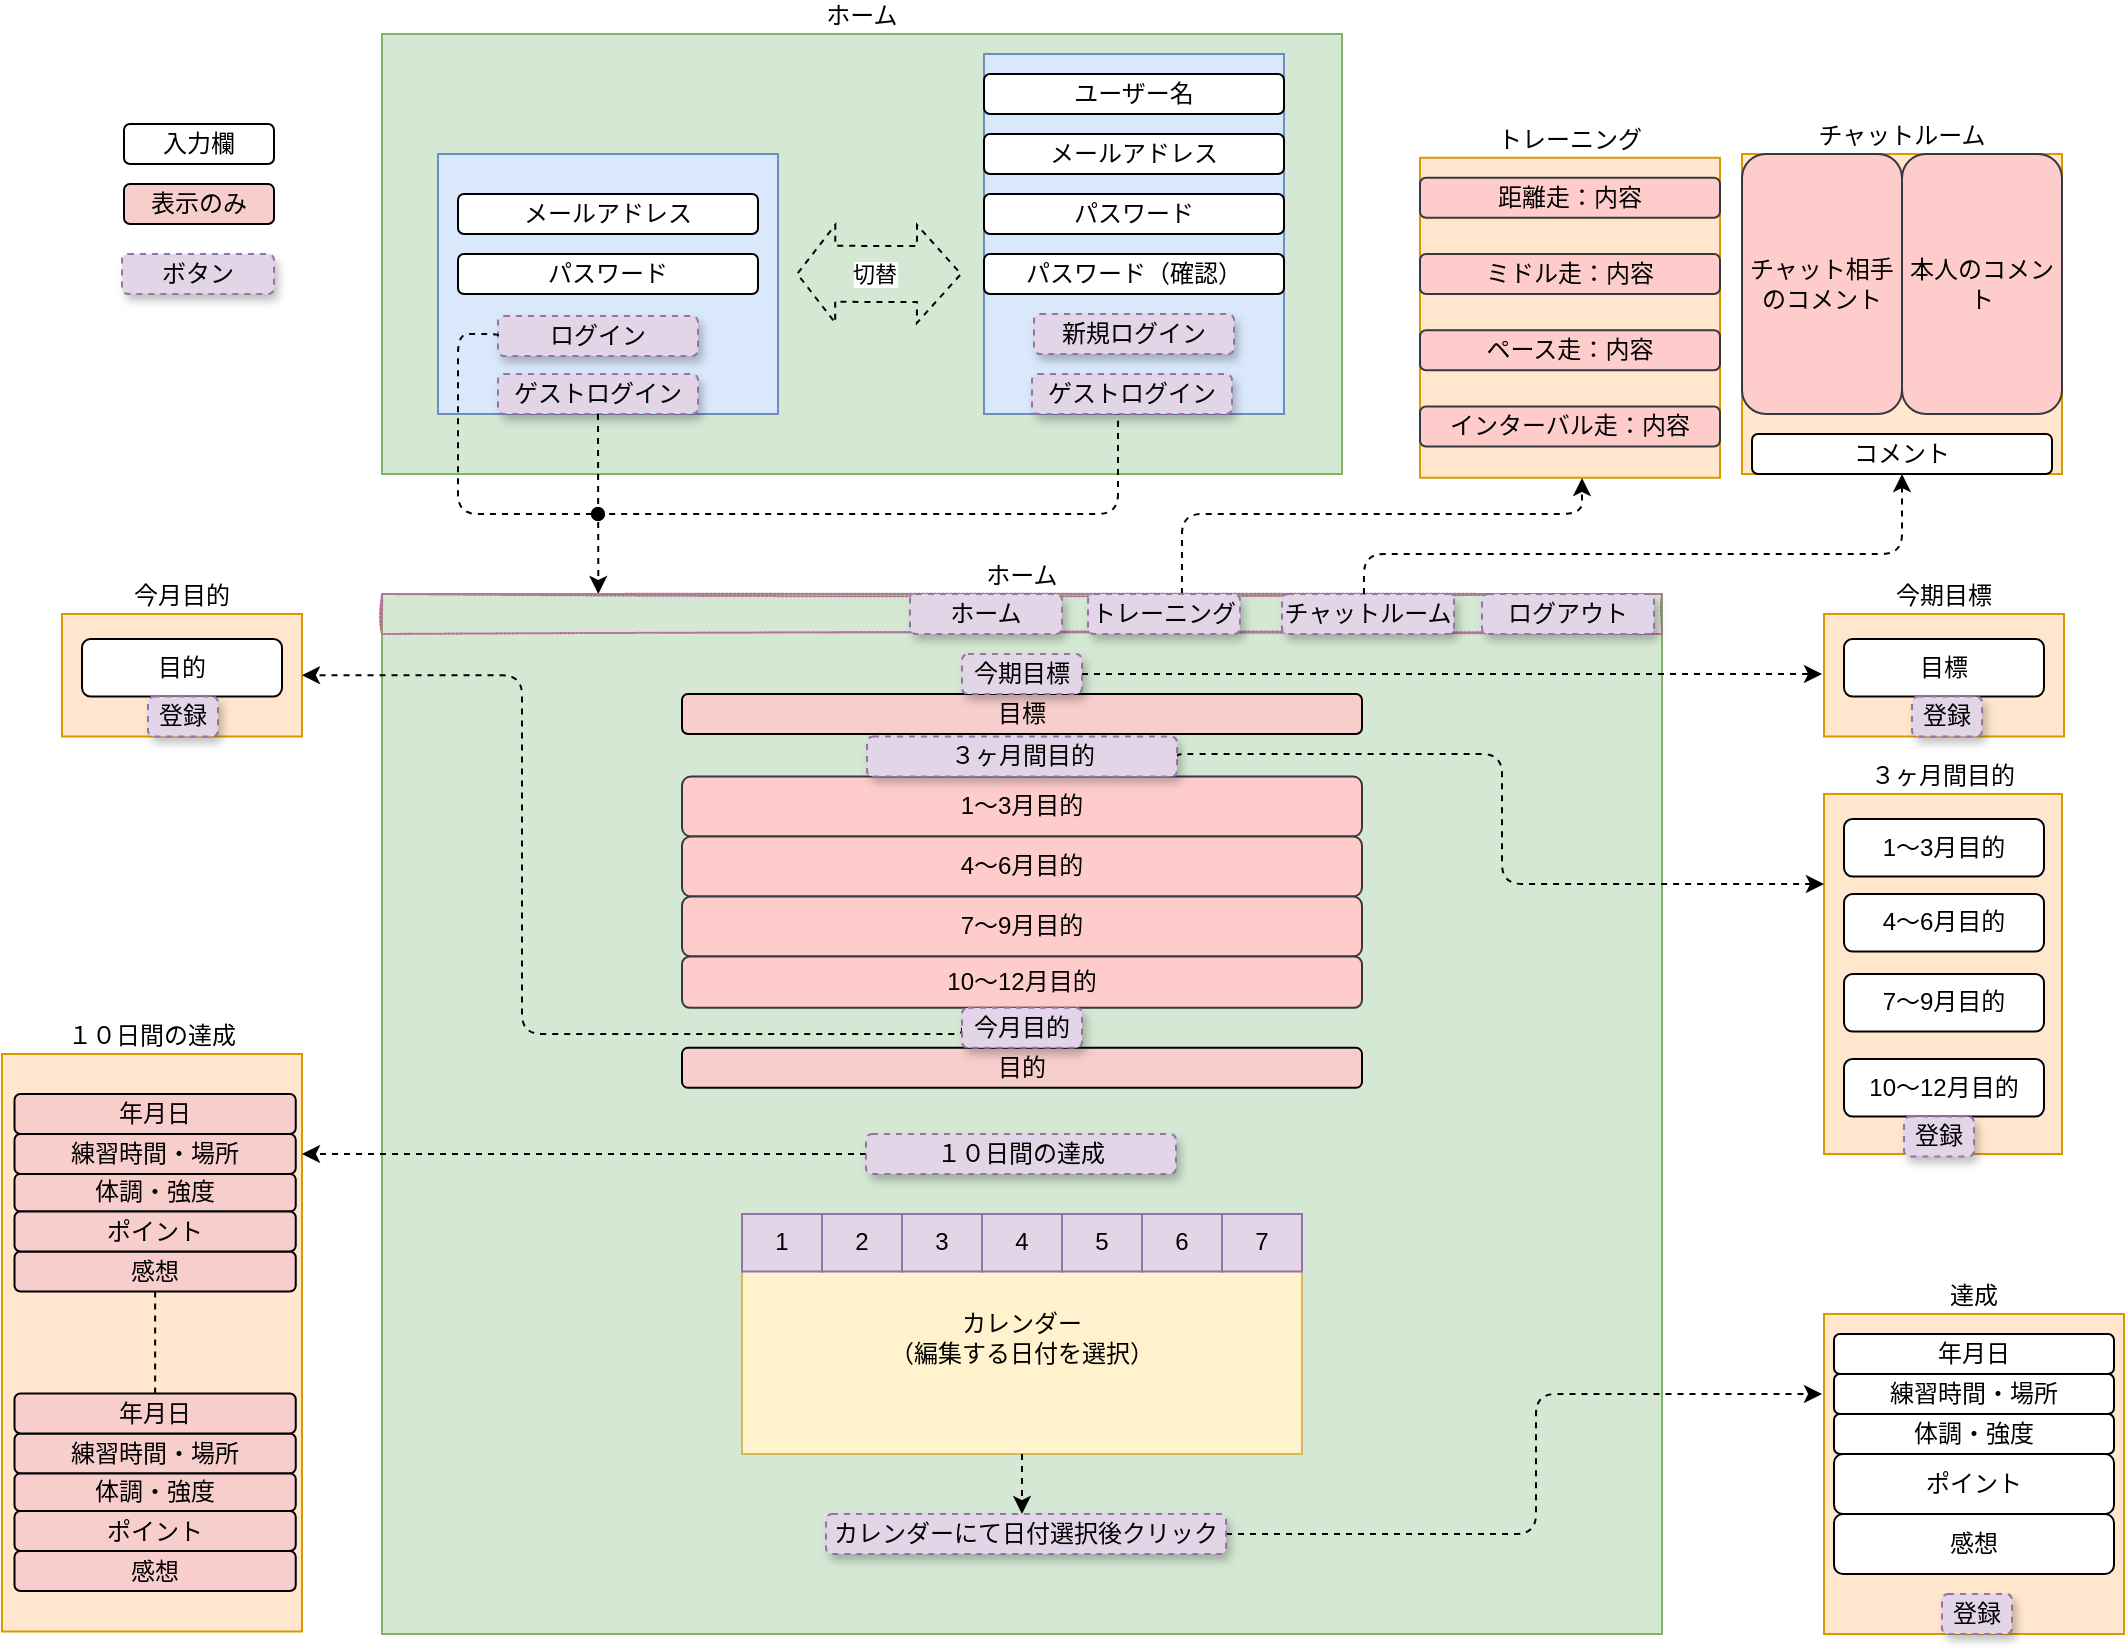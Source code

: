 <mxfile version="20.2.5" type="device" pages="3"><diagram id="MWogssxB-26DLcXJhzan" name="Page-3"><mxGraphModel dx="2719" dy="1228" grid="1" gridSize="10" guides="1" tooltips="1" connect="1" arrows="1" fold="1" page="1" pageScale="1" pageWidth="827" pageHeight="1169" math="0" shadow="0"><root><mxCell id="4oELAzcicWOMB8m7mYne-0"/><mxCell id="4oELAzcicWOMB8m7mYne-1" parent="4oELAzcicWOMB8m7mYne-0"/><mxCell id="XwjMqEmswnFSY0k2M0DZ-0" value="&lt;font style=&quot;vertical-align: inherit&quot;&gt;&lt;font style=&quot;vertical-align: inherit&quot;&gt;ホーム&lt;/font&gt;&lt;/font&gt;" style="rounded=0;whiteSpace=wrap;html=1;labelPosition=center;verticalLabelPosition=top;align=center;verticalAlign=bottom;fillColor=#d5e8d4;strokeColor=#82b366;" parent="4oELAzcicWOMB8m7mYne-1" vertex="1"><mxGeometry x="-280" y="160" width="480" height="220" as="geometry"/></mxCell><mxCell id="XwjMqEmswnFSY0k2M0DZ-1" value="" style="rounded=0;whiteSpace=wrap;html=1;fillColor=#dae8fc;strokeColor=#6c8ebf;" parent="4oELAzcicWOMB8m7mYne-1" vertex="1"><mxGeometry x="21" y="170" width="150" height="180" as="geometry"/></mxCell><mxCell id="XwjMqEmswnFSY0k2M0DZ-4" value="&lt;span&gt;ホーム&lt;/span&gt;" style="rounded=0;whiteSpace=wrap;html=1;fillColor=#d5e8d4;strokeColor=#82b366;labelPosition=center;verticalLabelPosition=top;align=center;verticalAlign=bottom;" parent="4oELAzcicWOMB8m7mYne-1" vertex="1"><mxGeometry x="-280" y="440" width="640" height="520" as="geometry"/></mxCell><mxCell id="XwjMqEmswnFSY0k2M0DZ-13" value="&lt;font style=&quot;vertical-align: inherit&quot;&gt;&lt;font style=&quot;vertical-align: inherit&quot;&gt;&lt;font style=&quot;vertical-align: inherit&quot;&gt;&lt;font style=&quot;vertical-align: inherit&quot;&gt;&lt;font style=&quot;vertical-align: inherit&quot;&gt;&lt;font style=&quot;vertical-align: inherit&quot;&gt;カレンダー&lt;br&gt;（編集する日付を選択）&lt;br&gt;&lt;/font&gt;&lt;/font&gt;&lt;/font&gt;&lt;/font&gt;&lt;/font&gt;&lt;/font&gt;" style="rounded=0;whiteSpace=wrap;html=1;fillColor=#fff2cc;strokeColor=#d6b656;" parent="4oELAzcicWOMB8m7mYne-1" vertex="1"><mxGeometry x="-100" y="754.69" width="280" height="115.31" as="geometry"/></mxCell><mxCell id="XwjMqEmswnFSY0k2M0DZ-55" value="" style="rounded=0;whiteSpace=wrap;html=1;fillColor=#dae8fc;strokeColor=#6c8ebf;" parent="4oELAzcicWOMB8m7mYne-1" vertex="1"><mxGeometry x="-252" y="220" width="170" height="130" as="geometry"/></mxCell><mxCell id="XwjMqEmswnFSY0k2M0DZ-56" value="メールアドレス" style="rounded=1;whiteSpace=wrap;html=1;" parent="4oELAzcicWOMB8m7mYne-1" vertex="1"><mxGeometry x="-242" y="240" width="150" height="20" as="geometry"/></mxCell><mxCell id="XwjMqEmswnFSY0k2M0DZ-59" value="&lt;font style=&quot;vertical-align: inherit&quot;&gt;&lt;font style=&quot;vertical-align: inherit&quot;&gt;&lt;font style=&quot;vertical-align: inherit&quot;&gt;&lt;font style=&quot;vertical-align: inherit&quot;&gt;&lt;font style=&quot;vertical-align: inherit&quot;&gt;&lt;font style=&quot;vertical-align: inherit&quot;&gt;パスワード&lt;/font&gt;&lt;/font&gt;&lt;/font&gt;&lt;/font&gt;&lt;/font&gt;&lt;/font&gt;" style="rounded=1;whiteSpace=wrap;html=1;" parent="4oELAzcicWOMB8m7mYne-1" vertex="1"><mxGeometry x="-242" y="270" width="150" height="20" as="geometry"/></mxCell><mxCell id="XwjMqEmswnFSY0k2M0DZ-65" value="メールアドレス" style="rounded=1;whiteSpace=wrap;html=1;" parent="4oELAzcicWOMB8m7mYne-1" vertex="1"><mxGeometry x="21" y="210" width="150" height="20" as="geometry"/></mxCell><mxCell id="XwjMqEmswnFSY0k2M0DZ-66" value="&lt;font style=&quot;vertical-align: inherit&quot;&gt;&lt;font style=&quot;vertical-align: inherit&quot;&gt;&lt;font style=&quot;vertical-align: inherit&quot;&gt;&lt;font style=&quot;vertical-align: inherit&quot;&gt;&lt;font style=&quot;vertical-align: inherit&quot;&gt;&lt;font style=&quot;vertical-align: inherit&quot;&gt;パスワード&lt;/font&gt;&lt;/font&gt;&lt;/font&gt;&lt;/font&gt;&lt;/font&gt;&lt;/font&gt;" style="rounded=1;whiteSpace=wrap;html=1;" parent="4oELAzcicWOMB8m7mYne-1" vertex="1"><mxGeometry x="21" y="240" width="150" height="20" as="geometry"/></mxCell><mxCell id="XwjMqEmswnFSY0k2M0DZ-71" value="ログイン" style="rounded=1;whiteSpace=wrap;html=1;strokeColor=#9673a6;fillColor=#e1d5e7;dashed=1;shadow=1;" parent="4oELAzcicWOMB8m7mYne-1" vertex="1"><mxGeometry x="-222" y="301" width="100" height="20" as="geometry"/></mxCell><mxCell id="XwjMqEmswnFSY0k2M0DZ-72" value="新規ログイン" style="rounded=1;whiteSpace=wrap;html=1;strokeColor=#9673a6;fillColor=#e1d5e7;dashed=1;shadow=1;" parent="4oELAzcicWOMB8m7mYne-1" vertex="1"><mxGeometry x="46" y="300" width="100" height="20" as="geometry"/></mxCell><mxCell id="XwjMqEmswnFSY0k2M0DZ-73" value="ゲストログイン" style="rounded=1;whiteSpace=wrap;html=1;strokeColor=#9673a6;fillColor=#e1d5e7;dashed=1;shadow=1;" parent="4oELAzcicWOMB8m7mYne-1" vertex="1"><mxGeometry x="-222" y="330" width="100" height="20" as="geometry"/></mxCell><mxCell id="XwjMqEmswnFSY0k2M0DZ-75" value="" style="endArrow=classic;html=1;rounded=0;dashed=1;exitX=0.5;exitY=1;exitDx=0;exitDy=0;entryX=0.169;entryY=0;entryDx=0;entryDy=0;entryPerimeter=0;" parent="4oELAzcicWOMB8m7mYne-1" source="XwjMqEmswnFSY0k2M0DZ-73" target="XwjMqEmswnFSY0k2M0DZ-174" edge="1"><mxGeometry width="50" height="50" relative="1" as="geometry"><mxPoint x="-130" y="530" as="sourcePoint"/><mxPoint x="-118.88" y="441.5" as="targetPoint"/></mxGeometry></mxCell><mxCell id="XwjMqEmswnFSY0k2M0DZ-76" value="" style="endArrow=oval;html=1;rounded=1;dashed=1;endFill=1;edgeStyle=orthogonalEdgeStyle;exitX=0.367;exitY=0.95;exitDx=0;exitDy=0;exitPerimeter=0;" parent="4oELAzcicWOMB8m7mYne-1" edge="1" source="Ka-zFVkDLz9xgAATKz5e-1"><mxGeometry width="50" height="50" relative="1" as="geometry"><mxPoint x="145" y="380" as="sourcePoint"/><mxPoint x="-172" y="400" as="targetPoint"/><Array as="points"><mxPoint x="89" y="350"/><mxPoint x="88" y="350"/><mxPoint x="88" y="400"/></Array></mxGeometry></mxCell><mxCell id="XwjMqEmswnFSY0k2M0DZ-77" value="" style="endArrow=oval;html=1;rounded=1;dashed=1;exitX=0;exitY=0.5;exitDx=0;exitDy=0;edgeStyle=orthogonalEdgeStyle;endFill=1;" parent="4oELAzcicWOMB8m7mYne-1" source="XwjMqEmswnFSY0k2M0DZ-71" edge="1"><mxGeometry width="50" height="50" relative="1" as="geometry"><mxPoint x="-207.5" y="250" as="sourcePoint"/><mxPoint x="-172" y="400" as="targetPoint"/><Array as="points"><mxPoint x="-222" y="310"/><mxPoint x="-242" y="310"/><mxPoint x="-242" y="400"/></Array></mxGeometry></mxCell><mxCell id="XwjMqEmswnFSY0k2M0DZ-82" value="&lt;font style=&quot;vertical-align: inherit&quot;&gt;&lt;font style=&quot;vertical-align: inherit&quot;&gt;&lt;font style=&quot;vertical-align: inherit&quot;&gt;&lt;font style=&quot;vertical-align: inherit&quot;&gt;&lt;font style=&quot;vertical-align: inherit&quot;&gt;&lt;font style=&quot;vertical-align: inherit&quot;&gt;パスワード（確認）&lt;/font&gt;&lt;/font&gt;&lt;/font&gt;&lt;/font&gt;&lt;/font&gt;&lt;/font&gt;" style="rounded=1;whiteSpace=wrap;html=1;" parent="4oELAzcicWOMB8m7mYne-1" vertex="1"><mxGeometry x="21" y="270" width="150" height="20" as="geometry"/></mxCell><mxCell id="XwjMqEmswnFSY0k2M0DZ-83" value="&lt;font style=&quot;vertical-align: inherit&quot;&gt;&lt;font style=&quot;vertical-align: inherit&quot;&gt;&lt;font style=&quot;vertical-align: inherit&quot;&gt;&lt;font style=&quot;vertical-align: inherit&quot;&gt;&lt;font style=&quot;vertical-align: inherit&quot;&gt;&lt;font style=&quot;vertical-align: inherit&quot;&gt;ユーザー名&lt;/font&gt;&lt;/font&gt;&lt;/font&gt;&lt;/font&gt;&lt;/font&gt;&lt;/font&gt;" style="rounded=1;whiteSpace=wrap;html=1;" parent="4oELAzcicWOMB8m7mYne-1" vertex="1"><mxGeometry x="21" y="180" width="150" height="20" as="geometry"/></mxCell><mxCell id="XwjMqEmswnFSY0k2M0DZ-85" value="トレーニング" style="rounded=0;whiteSpace=wrap;html=1;fillColor=#ffe6cc;strokeColor=#d79b00;labelPosition=center;verticalLabelPosition=top;align=center;verticalAlign=bottom;" parent="4oELAzcicWOMB8m7mYne-1" vertex="1"><mxGeometry x="239" y="221.88" width="150" height="160" as="geometry"/></mxCell><mxCell id="Ka-zFVkDLz9xgAATKz5e-6" value="&lt;font style=&quot;vertical-align: inherit&quot;&gt;&lt;font style=&quot;vertical-align: inherit&quot;&gt;&lt;font style=&quot;vertical-align: inherit&quot;&gt;&lt;font style=&quot;vertical-align: inherit&quot;&gt;&lt;font style=&quot;vertical-align: inherit&quot;&gt;&lt;font style=&quot;vertical-align: inherit&quot;&gt;インターバル走&lt;/font&gt;&lt;/font&gt;&lt;/font&gt;&lt;/font&gt;&lt;/font&gt;&lt;/font&gt;：内容" style="rounded=1;whiteSpace=wrap;html=1;fillColor=#ffcccc;strokeColor=#36393d;" vertex="1" parent="XwjMqEmswnFSY0k2M0DZ-85"><mxGeometry y="124.36" width="150" height="20" as="geometry"/></mxCell><mxCell id="XwjMqEmswnFSY0k2M0DZ-87" value="&lt;font style=&quot;vertical-align: inherit&quot;&gt;&lt;font style=&quot;vertical-align: inherit&quot;&gt;&lt;font style=&quot;vertical-align: inherit&quot;&gt;&lt;font style=&quot;vertical-align: inherit&quot;&gt;&lt;font style=&quot;vertical-align: inherit&quot;&gt;&lt;font style=&quot;vertical-align: inherit&quot;&gt;ペース走&lt;/font&gt;&lt;/font&gt;&lt;/font&gt;&lt;/font&gt;&lt;/font&gt;&lt;/font&gt;：内容" style="rounded=1;whiteSpace=wrap;html=1;fillColor=#ffcccc;strokeColor=#36393d;" parent="XwjMqEmswnFSY0k2M0DZ-85" vertex="1"><mxGeometry y="86.24" width="150" height="20" as="geometry"/></mxCell><mxCell id="XwjMqEmswnFSY0k2M0DZ-86" value="ミドル走：内容" style="rounded=1;whiteSpace=wrap;html=1;fillColor=#ffcccc;strokeColor=#36393d;" parent="XwjMqEmswnFSY0k2M0DZ-85" vertex="1"><mxGeometry y="48.12" width="150" height="20" as="geometry"/></mxCell><mxCell id="XwjMqEmswnFSY0k2M0DZ-91" value="&lt;font style=&quot;vertical-align: inherit&quot;&gt;&lt;font style=&quot;vertical-align: inherit&quot;&gt;&lt;font style=&quot;vertical-align: inherit&quot;&gt;&lt;font style=&quot;vertical-align: inherit&quot;&gt;&lt;font style=&quot;vertical-align: inherit&quot;&gt;&lt;font style=&quot;vertical-align: inherit&quot;&gt;距離走：内容&lt;/font&gt;&lt;/font&gt;&lt;/font&gt;&lt;/font&gt;&lt;/font&gt;&lt;/font&gt;" style="rounded=1;whiteSpace=wrap;html=1;fillColor=#ffcccc;strokeColor=#36393d;" parent="4oELAzcicWOMB8m7mYne-1" vertex="1"><mxGeometry x="239" y="231.88" width="150" height="20" as="geometry"/></mxCell><mxCell id="XwjMqEmswnFSY0k2M0DZ-111" value="チャットルーム" style="rounded=0;whiteSpace=wrap;html=1;fillColor=#ffe6cc;strokeColor=#d79b00;labelPosition=center;verticalLabelPosition=top;align=center;verticalAlign=bottom;" parent="4oELAzcicWOMB8m7mYne-1" vertex="1"><mxGeometry x="400" y="220" width="160" height="160" as="geometry"/></mxCell><mxCell id="XwjMqEmswnFSY0k2M0DZ-114" value="&lt;font style=&quot;vertical-align: inherit&quot;&gt;&lt;font style=&quot;vertical-align: inherit&quot;&gt;&lt;font style=&quot;vertical-align: inherit&quot;&gt;&lt;font style=&quot;vertical-align: inherit&quot;&gt;&lt;font style=&quot;vertical-align: inherit&quot;&gt;&lt;font style=&quot;vertical-align: inherit&quot;&gt;コメント&lt;/font&gt;&lt;/font&gt;&lt;/font&gt;&lt;/font&gt;&lt;/font&gt;&lt;/font&gt;" style="rounded=1;whiteSpace=wrap;html=1;" parent="4oELAzcicWOMB8m7mYne-1" vertex="1"><mxGeometry x="405" y="360" width="150" height="20" as="geometry"/></mxCell><mxCell id="XwjMqEmswnFSY0k2M0DZ-130" value="３ヶ月間目的" style="rounded=0;whiteSpace=wrap;html=1;labelPosition=center;verticalLabelPosition=top;align=center;verticalAlign=bottom;fillColor=#ffe6cc;strokeColor=#d79b00;" parent="4oELAzcicWOMB8m7mYne-1" vertex="1"><mxGeometry x="441" y="540" width="119" height="180" as="geometry"/></mxCell><mxCell id="XwjMqEmswnFSY0k2M0DZ-131" value="1〜3月目的" style="rounded=1;whiteSpace=wrap;html=1;" parent="4oELAzcicWOMB8m7mYne-1" vertex="1"><mxGeometry x="451" y="552.5" width="100" height="28.75" as="geometry"/></mxCell><mxCell id="XwjMqEmswnFSY0k2M0DZ-133" value="今期目標" style="rounded=0;whiteSpace=wrap;html=1;labelPosition=center;verticalLabelPosition=top;align=center;verticalAlign=bottom;fillColor=#ffe6cc;strokeColor=#d79b00;" parent="4oELAzcicWOMB8m7mYne-1" vertex="1"><mxGeometry x="441" y="450" width="120" height="61.25" as="geometry"/></mxCell><mxCell id="XwjMqEmswnFSY0k2M0DZ-134" value="目標" style="rounded=1;whiteSpace=wrap;html=1;" parent="4oELAzcicWOMB8m7mYne-1" vertex="1"><mxGeometry x="451" y="462.5" width="100" height="28.75" as="geometry"/></mxCell><mxCell id="XwjMqEmswnFSY0k2M0DZ-135" value="&lt;span&gt;登録&lt;/span&gt;" style="rounded=1;whiteSpace=wrap;html=1;strokeColor=#9673a6;dashed=1;fillColor=#e1d5e7;shadow=1;" parent="4oELAzcicWOMB8m7mYne-1" vertex="1"><mxGeometry x="485" y="491.25" width="35" height="20" as="geometry"/></mxCell><mxCell id="XwjMqEmswnFSY0k2M0DZ-139" value="4〜6月目的" style="rounded=1;whiteSpace=wrap;html=1;" parent="4oELAzcicWOMB8m7mYne-1" vertex="1"><mxGeometry x="451" y="590" width="100" height="28.75" as="geometry"/></mxCell><mxCell id="XwjMqEmswnFSY0k2M0DZ-140" value="7〜9月目的" style="rounded=1;whiteSpace=wrap;html=1;" parent="4oELAzcicWOMB8m7mYne-1" vertex="1"><mxGeometry x="451" y="630" width="100" height="28.75" as="geometry"/></mxCell><mxCell id="XwjMqEmswnFSY0k2M0DZ-141" value="10〜12月目的" style="rounded=1;whiteSpace=wrap;html=1;" parent="4oELAzcicWOMB8m7mYne-1" vertex="1"><mxGeometry x="451" y="672.5" width="100" height="28.75" as="geometry"/></mxCell><mxCell id="XwjMqEmswnFSY0k2M0DZ-142" value="今月目的" style="rounded=0;whiteSpace=wrap;html=1;labelPosition=center;verticalLabelPosition=top;align=center;verticalAlign=bottom;fillColor=#ffe6cc;strokeColor=#d79b00;" parent="4oELAzcicWOMB8m7mYne-1" vertex="1"><mxGeometry x="-440" y="450" width="120" height="61.25" as="geometry"/></mxCell><mxCell id="XwjMqEmswnFSY0k2M0DZ-143" value="目的" style="rounded=1;whiteSpace=wrap;html=1;" parent="4oELAzcicWOMB8m7mYne-1" vertex="1"><mxGeometry x="-430" y="462.5" width="100" height="28.75" as="geometry"/></mxCell><mxCell id="XwjMqEmswnFSY0k2M0DZ-145" value="達成" style="rounded=0;whiteSpace=wrap;html=1;fillColor=#ffe6cc;strokeColor=#d79b00;labelPosition=center;verticalLabelPosition=top;align=center;verticalAlign=bottom;" parent="4oELAzcicWOMB8m7mYne-1" vertex="1"><mxGeometry x="441" y="800" width="150" height="160" as="geometry"/></mxCell><mxCell id="XwjMqEmswnFSY0k2M0DZ-146" value="練習時間・場所" style="rounded=1;whiteSpace=wrap;html=1;" parent="4oELAzcicWOMB8m7mYne-1" vertex="1"><mxGeometry x="446" y="830" width="140" height="20" as="geometry"/></mxCell><mxCell id="XwjMqEmswnFSY0k2M0DZ-147" value="体調・強度" style="rounded=1;whiteSpace=wrap;html=1;" parent="4oELAzcicWOMB8m7mYne-1" vertex="1"><mxGeometry x="446" y="850" width="140" height="20" as="geometry"/></mxCell><mxCell id="XwjMqEmswnFSY0k2M0DZ-148" value="ポイント" style="rounded=1;whiteSpace=wrap;html=1;" parent="4oELAzcicWOMB8m7mYne-1" vertex="1"><mxGeometry x="446" y="870" width="140" height="30" as="geometry"/></mxCell><mxCell id="XwjMqEmswnFSY0k2M0DZ-149" value="年月日" style="rounded=1;whiteSpace=wrap;html=1;" parent="4oELAzcicWOMB8m7mYne-1" vertex="1"><mxGeometry x="446" y="810" width="140" height="20" as="geometry"/></mxCell><mxCell id="XwjMqEmswnFSY0k2M0DZ-151" value="目標" style="rounded=1;whiteSpace=wrap;html=1;fillColor=#f8cecc;strokeColor=#000000;" parent="4oELAzcicWOMB8m7mYne-1" vertex="1"><mxGeometry x="-130" y="490" width="340" height="20" as="geometry"/></mxCell><mxCell id="XwjMqEmswnFSY0k2M0DZ-191" style="edgeStyle=orthogonalEdgeStyle;rounded=1;orthogonalLoop=1;jettySize=auto;html=1;exitX=1;exitY=0.5;exitDx=0;exitDy=0;dashed=1;endArrow=classic;endFill=1;" parent="4oELAzcicWOMB8m7mYne-1" source="XwjMqEmswnFSY0k2M0DZ-152" edge="1"><mxGeometry relative="1" as="geometry"><mxPoint x="440" y="480" as="targetPoint"/><Array as="points"/><mxPoint x="50" y="480" as="sourcePoint"/></mxGeometry></mxCell><mxCell id="XwjMqEmswnFSY0k2M0DZ-152" value="今期目標" style="rounded=1;whiteSpace=wrap;html=1;strokeColor=#9673a6;dashed=1;fillColor=#e1d5e7;shadow=1;" parent="4oELAzcicWOMB8m7mYne-1" vertex="1"><mxGeometry x="10" y="470" width="60" height="20" as="geometry"/></mxCell><mxCell id="XwjMqEmswnFSY0k2M0DZ-153" value="1〜3月目的" style="rounded=1;whiteSpace=wrap;html=1;fillColor=#ffcccc;strokeColor=#36393d;" parent="4oELAzcicWOMB8m7mYne-1" vertex="1"><mxGeometry x="-130" y="531.25" width="340" height="30" as="geometry"/></mxCell><mxCell id="XwjMqEmswnFSY0k2M0DZ-154" value="4〜6月目的" style="rounded=1;whiteSpace=wrap;html=1;fillColor=#ffcccc;strokeColor=#36393d;" parent="4oELAzcicWOMB8m7mYne-1" vertex="1"><mxGeometry x="-130" y="561.25" width="340" height="30" as="geometry"/></mxCell><mxCell id="XwjMqEmswnFSY0k2M0DZ-155" value="7〜9月目的" style="rounded=1;whiteSpace=wrap;html=1;fillColor=#ffcccc;strokeColor=#36393d;" parent="4oELAzcicWOMB8m7mYne-1" vertex="1"><mxGeometry x="-130" y="591.25" width="340" height="30" as="geometry"/></mxCell><mxCell id="XwjMqEmswnFSY0k2M0DZ-156" value="10〜12月目的" style="rounded=1;whiteSpace=wrap;html=1;fillColor=#ffcccc;strokeColor=#36393d;" parent="4oELAzcicWOMB8m7mYne-1" vertex="1"><mxGeometry x="-130" y="621.25" width="340" height="25.63" as="geometry"/></mxCell><mxCell id="XwjMqEmswnFSY0k2M0DZ-192" style="edgeStyle=orthogonalEdgeStyle;rounded=1;orthogonalLoop=1;jettySize=auto;html=1;exitX=1;exitY=0.5;exitDx=0;exitDy=0;entryX=0;entryY=0.25;entryDx=0;entryDy=0;dashed=1;endArrow=classic;endFill=1;" parent="4oELAzcicWOMB8m7mYne-1" source="XwjMqEmswnFSY0k2M0DZ-157" target="XwjMqEmswnFSY0k2M0DZ-130" edge="1"><mxGeometry relative="1" as="geometry"><Array as="points"><mxPoint x="280" y="520"/><mxPoint x="280" y="585"/></Array></mxGeometry></mxCell><mxCell id="XwjMqEmswnFSY0k2M0DZ-157" value="３ヶ月間目的" style="rounded=1;whiteSpace=wrap;html=1;strokeColor=#9673a6;dashed=1;fillColor=#e1d5e7;gradientColor=none;gradientDirection=radial;labelBorderColor=none;labelBackgroundColor=none;glass=0;shadow=1;" parent="4oELAzcicWOMB8m7mYne-1" vertex="1"><mxGeometry x="-37.5" y="511.25" width="155" height="20" as="geometry"/></mxCell><mxCell id="XwjMqEmswnFSY0k2M0DZ-158" value="目的" style="rounded=1;whiteSpace=wrap;html=1;fillColor=#f8cecc;strokeColor=#000000;" parent="4oELAzcicWOMB8m7mYne-1" vertex="1"><mxGeometry x="-130" y="666.93" width="340" height="20" as="geometry"/></mxCell><mxCell id="XwjMqEmswnFSY0k2M0DZ-188" style="edgeStyle=orthogonalEdgeStyle;rounded=1;orthogonalLoop=1;jettySize=auto;html=1;exitX=0;exitY=0.5;exitDx=0;exitDy=0;dashed=1;endArrow=classic;endFill=1;entryX=1;entryY=0.5;entryDx=0;entryDy=0;" parent="4oELAzcicWOMB8m7mYne-1" source="XwjMqEmswnFSY0k2M0DZ-159" edge="1" target="XwjMqEmswnFSY0k2M0DZ-142"><mxGeometry relative="1" as="geometry"><mxPoint x="-320" y="590" as="targetPoint"/><Array as="points"><mxPoint y="660"/><mxPoint x="-210" y="660"/><mxPoint x="-210" y="481"/><mxPoint x="-320" y="481"/></Array></mxGeometry></mxCell><mxCell id="XwjMqEmswnFSY0k2M0DZ-159" value="今月目的" style="rounded=1;whiteSpace=wrap;html=1;strokeColor=#9673a6;dashed=1;fillColor=#e1d5e7;shadow=1;" parent="4oELAzcicWOMB8m7mYne-1" vertex="1"><mxGeometry x="10" y="646.93" width="60" height="20" as="geometry"/></mxCell><mxCell id="XwjMqEmswnFSY0k2M0DZ-189" style="edgeStyle=orthogonalEdgeStyle;rounded=1;orthogonalLoop=1;jettySize=auto;html=1;exitX=1;exitY=0.5;exitDx=0;exitDy=0;dashed=1;endArrow=classic;endFill=1;" parent="4oELAzcicWOMB8m7mYne-1" source="Ka-zFVkDLz9xgAATKz5e-16" edge="1"><mxGeometry relative="1" as="geometry"><mxPoint x="440" y="840" as="targetPoint"/><Array as="points"><mxPoint x="297" y="910"/><mxPoint x="297" y="840"/></Array></mxGeometry></mxCell><mxCell id="XwjMqEmswnFSY0k2M0DZ-162" value="1" style="rounded=0;whiteSpace=wrap;html=1;fillColor=#e1d5e7;strokeColor=#9673a6;" parent="4oELAzcicWOMB8m7mYne-1" vertex="1"><mxGeometry x="-100" y="750" width="40" height="28.75" as="geometry"/></mxCell><mxCell id="XwjMqEmswnFSY0k2M0DZ-167" value="2" style="rounded=0;whiteSpace=wrap;html=1;fillColor=#e1d5e7;strokeColor=#9673a6;" parent="4oELAzcicWOMB8m7mYne-1" vertex="1"><mxGeometry x="-60" y="750" width="40" height="28.75" as="geometry"/></mxCell><mxCell id="XwjMqEmswnFSY0k2M0DZ-168" value="3" style="rounded=0;whiteSpace=wrap;html=1;fillColor=#e1d5e7;strokeColor=#9673a6;" parent="4oELAzcicWOMB8m7mYne-1" vertex="1"><mxGeometry x="-20" y="750" width="40" height="28.75" as="geometry"/></mxCell><mxCell id="XwjMqEmswnFSY0k2M0DZ-169" value="4" style="rounded=0;whiteSpace=wrap;html=1;fillColor=#e1d5e7;strokeColor=#9673a6;" parent="4oELAzcicWOMB8m7mYne-1" vertex="1"><mxGeometry x="20" y="750" width="40" height="28.75" as="geometry"/></mxCell><mxCell id="XwjMqEmswnFSY0k2M0DZ-170" value="5" style="rounded=0;whiteSpace=wrap;html=1;fillColor=#e1d5e7;strokeColor=#9673a6;" parent="4oELAzcicWOMB8m7mYne-1" vertex="1"><mxGeometry x="60" y="750" width="40" height="28.75" as="geometry"/></mxCell><mxCell id="XwjMqEmswnFSY0k2M0DZ-171" value="6" style="rounded=0;whiteSpace=wrap;html=1;fillColor=#e1d5e7;strokeColor=#9673a6;" parent="4oELAzcicWOMB8m7mYne-1" vertex="1"><mxGeometry x="100" y="750" width="40" height="28.75" as="geometry"/></mxCell><mxCell id="XwjMqEmswnFSY0k2M0DZ-172" value="7" style="rounded=0;whiteSpace=wrap;html=1;fillColor=#e1d5e7;strokeColor=#9673a6;" parent="4oELAzcicWOMB8m7mYne-1" vertex="1"><mxGeometry x="140" y="750" width="40" height="28.75" as="geometry"/></mxCell><mxCell id="XwjMqEmswnFSY0k2M0DZ-174" value="" style="rounded=0;whiteSpace=wrap;html=1;fillColor=none;strokeColor=#B5739D;glass=0;shadow=0;sketch=1;dashed=1;dashPattern=1 1;" parent="4oELAzcicWOMB8m7mYne-1" vertex="1"><mxGeometry x="-280" y="440" width="640" height="20" as="geometry"/></mxCell><mxCell id="Ka-zFVkDLz9xgAATKz5e-5" value="ログアウト" style="rounded=1;whiteSpace=wrap;html=1;strokeColor=#9673a6;dashed=1;fillColor=#e1d5e7;shadow=1;" vertex="1" parent="XwjMqEmswnFSY0k2M0DZ-174"><mxGeometry x="550" width="86" height="20" as="geometry"/></mxCell><mxCell id="XwjMqEmswnFSY0k2M0DZ-175" value="ホーム" style="rounded=1;whiteSpace=wrap;html=1;strokeColor=#9673a6;dashed=1;fillColor=#e1d5e7;shadow=1;" parent="4oELAzcicWOMB8m7mYne-1" vertex="1"><mxGeometry x="-16" y="440" width="76" height="20" as="geometry"/></mxCell><mxCell id="XwjMqEmswnFSY0k2M0DZ-185" style="edgeStyle=orthogonalEdgeStyle;rounded=1;orthogonalLoop=1;jettySize=auto;html=1;exitX=0.618;exitY=0;exitDx=0;exitDy=0;dashed=1;endArrow=classic;endFill=1;exitPerimeter=0;" parent="4oELAzcicWOMB8m7mYne-1" source="XwjMqEmswnFSY0k2M0DZ-179" edge="1"><mxGeometry relative="1" as="geometry"><Array as="points"><mxPoint x="120" y="400"/><mxPoint x="320" y="400"/><mxPoint x="320" y="382"/></Array><mxPoint x="320" y="382" as="targetPoint"/></mxGeometry></mxCell><mxCell id="XwjMqEmswnFSY0k2M0DZ-179" value="トレーニング" style="rounded=1;whiteSpace=wrap;html=1;strokeColor=#9673a6;dashed=1;fillColor=#e1d5e7;shadow=1;" parent="4oELAzcicWOMB8m7mYne-1" vertex="1"><mxGeometry x="73" y="440" width="76" height="20" as="geometry"/></mxCell><mxCell id="XwjMqEmswnFSY0k2M0DZ-180" value="チャットルーム" style="rounded=1;whiteSpace=wrap;html=1;strokeColor=#9673a6;dashed=1;fillColor=#e1d5e7;shadow=1;" parent="4oELAzcicWOMB8m7mYne-1" vertex="1"><mxGeometry x="170" y="440" width="86" height="20" as="geometry"/></mxCell><mxCell id="XwjMqEmswnFSY0k2M0DZ-193" value="&lt;font style=&quot;vertical-align: inherit&quot;&gt;&lt;font style=&quot;vertical-align: inherit&quot;&gt;&lt;font style=&quot;vertical-align: inherit&quot;&gt;&lt;font style=&quot;vertical-align: inherit&quot;&gt;&lt;font style=&quot;vertical-align: inherit&quot;&gt;&lt;font style=&quot;vertical-align: inherit&quot;&gt;入力欄&lt;/font&gt;&lt;/font&gt;&lt;/font&gt;&lt;/font&gt;&lt;/font&gt;&lt;/font&gt;" style="rounded=1;whiteSpace=wrap;html=1;" parent="4oELAzcicWOMB8m7mYne-1" vertex="1"><mxGeometry x="-409" y="205" width="75" height="20" as="geometry"/></mxCell><mxCell id="XwjMqEmswnFSY0k2M0DZ-194" value="表示のみ" style="rounded=1;whiteSpace=wrap;html=1;fillColor=#f8cecc;strokeColor=#000000;" parent="4oELAzcicWOMB8m7mYne-1" vertex="1"><mxGeometry x="-409" y="235" width="75" height="20" as="geometry"/></mxCell><mxCell id="XwjMqEmswnFSY0k2M0DZ-197" value="ボタン" style="rounded=1;whiteSpace=wrap;html=1;strokeColor=#9673a6;dashed=1;fillColor=#e1d5e7;shadow=1;" parent="4oELAzcicWOMB8m7mYne-1" vertex="1"><mxGeometry x="-410" y="270" width="76" height="20" as="geometry"/></mxCell><mxCell id="XwjMqEmswnFSY0k2M0DZ-204" value="&lt;span&gt;登録&lt;/span&gt;" style="rounded=1;whiteSpace=wrap;html=1;strokeColor=#9673a6;dashed=1;fillColor=#e1d5e7;shadow=1;" parent="4oELAzcicWOMB8m7mYne-1" vertex="1"><mxGeometry x="-397" y="491.25" width="35" height="20" as="geometry"/></mxCell><mxCell id="XwjMqEmswnFSY0k2M0DZ-208" value="&lt;span&gt;登録&lt;/span&gt;" style="rounded=1;whiteSpace=wrap;html=1;strokeColor=#9673a6;dashed=1;fillColor=#e1d5e7;shadow=1;" parent="4oELAzcicWOMB8m7mYne-1" vertex="1"><mxGeometry x="481" y="701.25" width="35" height="20" as="geometry"/></mxCell><mxCell id="2ltb3hrXk2o7FaV7R8Hq-2" value="１０日間の達成" style="rounded=0;whiteSpace=wrap;html=1;fillColor=#ffe6cc;strokeColor=#d79b00;labelPosition=center;verticalLabelPosition=top;align=center;verticalAlign=bottom;" parent="4oELAzcicWOMB8m7mYne-1" vertex="1"><mxGeometry x="-470" y="670" width="150" height="288.75" as="geometry"/></mxCell><mxCell id="Ka-zFVkDLz9xgAATKz5e-10" value="感想" style="rounded=1;whiteSpace=wrap;html=1;fillColor=#F8CECC;" vertex="1" parent="2ltb3hrXk2o7FaV7R8Hq-2"><mxGeometry x="6.25" y="248.5" width="140.625" height="20" as="geometry"/></mxCell><mxCell id="Ka-zFVkDLz9xgAATKz5e-11" value="練習時間・場所" style="rounded=1;whiteSpace=wrap;html=1;fillColor=#F8CECC;" vertex="1" parent="2ltb3hrXk2o7FaV7R8Hq-2"><mxGeometry x="6.25" y="189.75" width="140.625" height="20" as="geometry"/></mxCell><mxCell id="Ka-zFVkDLz9xgAATKz5e-12" value="体調・強度" style="rounded=1;whiteSpace=wrap;html=1;fillColor=#F8CECC;" vertex="1" parent="2ltb3hrXk2o7FaV7R8Hq-2"><mxGeometry x="6.25" y="209.75" width="140.625" height="18.75" as="geometry"/></mxCell><mxCell id="Ka-zFVkDLz9xgAATKz5e-13" value="ポイント" style="rounded=1;whiteSpace=wrap;html=1;fillColor=#F8CECC;" vertex="1" parent="2ltb3hrXk2o7FaV7R8Hq-2"><mxGeometry x="6.25" y="228.5" width="140.625" height="20" as="geometry"/></mxCell><mxCell id="Ka-zFVkDLz9xgAATKz5e-14" value="年月日" style="rounded=1;whiteSpace=wrap;html=1;fillColor=#F8CECC;" vertex="1" parent="2ltb3hrXk2o7FaV7R8Hq-2"><mxGeometry x="6.25" y="169.75" width="140.625" height="20" as="geometry"/></mxCell><mxCell id="Ka-zFVkDLz9xgAATKz5e-22" value="感想" style="rounded=1;whiteSpace=wrap;html=1;fillColor=#F8CECC;" vertex="1" parent="2ltb3hrXk2o7FaV7R8Hq-2"><mxGeometry x="6.25" y="98.75" width="140.625" height="20" as="geometry"/></mxCell><mxCell id="Ka-zFVkDLz9xgAATKz5e-23" value="練習時間・場所" style="rounded=1;whiteSpace=wrap;html=1;fillColor=#F8CECC;" vertex="1" parent="2ltb3hrXk2o7FaV7R8Hq-2"><mxGeometry x="6.25" y="40" width="140.625" height="20" as="geometry"/></mxCell><mxCell id="Ka-zFVkDLz9xgAATKz5e-24" value="体調・強度" style="rounded=1;whiteSpace=wrap;html=1;fillColor=#F8CECC;" vertex="1" parent="2ltb3hrXk2o7FaV7R8Hq-2"><mxGeometry x="6.25" y="60" width="140.625" height="18.75" as="geometry"/></mxCell><mxCell id="Ka-zFVkDLz9xgAATKz5e-25" value="ポイント" style="rounded=1;whiteSpace=wrap;html=1;fillColor=#F8CECC;" vertex="1" parent="2ltb3hrXk2o7FaV7R8Hq-2"><mxGeometry x="6.25" y="78.75" width="140.625" height="20" as="geometry"/></mxCell><mxCell id="Ka-zFVkDLz9xgAATKz5e-26" value="年月日" style="rounded=1;whiteSpace=wrap;html=1;fillColor=#F8CECC;" vertex="1" parent="2ltb3hrXk2o7FaV7R8Hq-2"><mxGeometry x="6.25" y="20" width="140.625" height="20" as="geometry"/></mxCell><mxCell id="2ltb3hrXk2o7FaV7R8Hq-20" value="" style="endArrow=none;dashed=1;html=1;rounded=0;exitX=0.5;exitY=0;exitDx=0;exitDy=0;entryX=0.5;entryY=1;entryDx=0;entryDy=0;" parent="2ltb3hrXk2o7FaV7R8Hq-2" source="Ka-zFVkDLz9xgAATKz5e-14" edge="1" target="Ka-zFVkDLz9xgAATKz5e-22"><mxGeometry width="50" height="50" relative="1" as="geometry"><mxPoint x="32.5" y="193.75" as="sourcePoint"/><mxPoint x="33" y="119.75" as="targetPoint"/></mxGeometry></mxCell><mxCell id="2ltb3hrXk2o7FaV7R8Hq-21" style="edgeStyle=orthogonalEdgeStyle;rounded=1;orthogonalLoop=1;jettySize=auto;html=1;dashed=1;endArrow=classic;endFill=1;exitX=0;exitY=0.5;exitDx=0;exitDy=0;" parent="4oELAzcicWOMB8m7mYne-1" source="Ka-zFVkDLz9xgAATKz5e-15" edge="1"><mxGeometry relative="1" as="geometry"><mxPoint x="-320" y="720" as="targetPoint"/><mxPoint x="-90" y="724.38" as="sourcePoint"/><Array as="points"><mxPoint x="-110" y="720"/><mxPoint x="-110" y="720"/></Array></mxGeometry></mxCell><mxCell id="Ka-zFVkDLz9xgAATKz5e-1" value="ゲストログイン" style="rounded=1;whiteSpace=wrap;html=1;strokeColor=#9673a6;fillColor=#e1d5e7;dashed=1;shadow=1;" vertex="1" parent="4oELAzcicWOMB8m7mYne-1"><mxGeometry x="45" y="330" width="100" height="20" as="geometry"/></mxCell><mxCell id="Ka-zFVkDLz9xgAATKz5e-2" value="切替" style="shape=flexArrow;endArrow=classic;startArrow=classic;html=1;rounded=0;exitX=0.412;exitY=0.545;exitDx=0;exitDy=0;exitPerimeter=0;fillColor=none;width=28;endSize=7.005;dashed=1;" edge="1" parent="4oELAzcicWOMB8m7mYne-1"><mxGeometry x="-0.074" width="100" height="100" relative="1" as="geometry"><mxPoint x="-72.88" y="279.9" as="sourcePoint"/><mxPoint x="10" y="280" as="targetPoint"/><Array as="points"/><mxPoint as="offset"/></mxGeometry></mxCell><mxCell id="Ka-zFVkDLz9xgAATKz5e-3" value="本人のコメント" style="rounded=1;whiteSpace=wrap;html=1;fillColor=#ffcccc;strokeColor=#36393d;" vertex="1" parent="4oELAzcicWOMB8m7mYne-1"><mxGeometry x="480" y="220" width="80" height="130" as="geometry"/></mxCell><mxCell id="Ka-zFVkDLz9xgAATKz5e-4" value="チャット相手のコメント" style="rounded=1;whiteSpace=wrap;html=1;fillColor=#ffcccc;strokeColor=#36393d;" vertex="1" parent="4oELAzcicWOMB8m7mYne-1"><mxGeometry x="400" y="220" width="80" height="130" as="geometry"/></mxCell><mxCell id="Ka-zFVkDLz9xgAATKz5e-7" style="edgeStyle=orthogonalEdgeStyle;rounded=1;orthogonalLoop=1;jettySize=auto;html=1;exitX=0.618;exitY=0;exitDx=0;exitDy=0;dashed=1;endArrow=classic;endFill=1;exitPerimeter=0;" edge="1" parent="4oELAzcicWOMB8m7mYne-1"><mxGeometry relative="1" as="geometry"><Array as="points"><mxPoint x="211" y="420"/><mxPoint x="480" y="420"/><mxPoint x="480" y="380"/></Array><mxPoint x="210.968" y="440" as="sourcePoint"/><mxPoint x="480" y="380" as="targetPoint"/></mxGeometry></mxCell><mxCell id="Ka-zFVkDLz9xgAATKz5e-15" value="１０日間の達成" style="rounded=1;whiteSpace=wrap;html=1;strokeColor=#9673a6;dashed=1;fillColor=#e1d5e7;gradientColor=none;gradientDirection=radial;labelBorderColor=none;labelBackgroundColor=none;glass=0;shadow=1;" vertex="1" parent="4oELAzcicWOMB8m7mYne-1"><mxGeometry x="-38" y="710" width="155" height="20" as="geometry"/></mxCell><mxCell id="Ka-zFVkDLz9xgAATKz5e-16" value="カレンダーにて日付選択後クリック" style="rounded=1;whiteSpace=wrap;html=1;strokeColor=#9673a6;dashed=1;fillColor=#e1d5e7;gradientColor=none;gradientDirection=radial;labelBorderColor=none;labelBackgroundColor=none;glass=0;shadow=1;" vertex="1" parent="4oELAzcicWOMB8m7mYne-1"><mxGeometry x="-58" y="900" width="200" height="20" as="geometry"/></mxCell><mxCell id="Ka-zFVkDLz9xgAATKz5e-18" value="感想" style="rounded=1;whiteSpace=wrap;html=1;" vertex="1" parent="4oELAzcicWOMB8m7mYne-1"><mxGeometry x="446" y="900" width="140" height="30" as="geometry"/></mxCell><mxCell id="Ka-zFVkDLz9xgAATKz5e-19" value="&lt;span&gt;登録&lt;/span&gt;" style="rounded=1;whiteSpace=wrap;html=1;strokeColor=#9673a6;dashed=1;fillColor=#e1d5e7;shadow=1;" vertex="1" parent="4oELAzcicWOMB8m7mYne-1"><mxGeometry x="500" y="940" width="35" height="20" as="geometry"/></mxCell><mxCell id="Ka-zFVkDLz9xgAATKz5e-20" value="" style="endArrow=classic;html=1;rounded=0;fillColor=#FFFFFF;dashed=1;" edge="1" parent="4oELAzcicWOMB8m7mYne-1"><mxGeometry width="50" height="50" relative="1" as="geometry"><mxPoint x="40" y="870" as="sourcePoint"/><mxPoint x="40" y="900" as="targetPoint"/></mxGeometry></mxCell></root></mxGraphModel></diagram><diagram name="Page-2" id="6LFfUOcjh3EJJrwYPf3V"><mxGraphModel dx="1773" dy="614" grid="1" gridSize="10" guides="1" tooltips="1" connect="1" arrows="1" fold="1" page="1" pageScale="1" pageWidth="827" pageHeight="1169" math="0" shadow="0"><root><mxCell id="__0vlvGE_dt2--AIkBEg-0"/><mxCell id="__0vlvGE_dt2--AIkBEg-1" parent="__0vlvGE_dt2--AIkBEg-0"/><mxCell id="__0vlvGE_dt2--AIkBEg-2" value="&lt;font style=&quot;vertical-align: inherit&quot;&gt;&lt;font style=&quot;vertical-align: inherit&quot;&gt;ホーム&lt;/font&gt;&lt;/font&gt;" style="rounded=0;whiteSpace=wrap;html=1;labelPosition=center;verticalLabelPosition=top;align=center;verticalAlign=bottom;fillColor=#d5e8d4;strokeColor=#82b366;" parent="__0vlvGE_dt2--AIkBEg-1" vertex="1"><mxGeometry x="-270" y="60" width="360" height="320" as="geometry"/></mxCell><mxCell id="__0vlvGE_dt2--AIkBEg-3" value="" style="rounded=0;whiteSpace=wrap;html=1;fillColor=#dae8fc;strokeColor=#6c8ebf;" parent="__0vlvGE_dt2--AIkBEg-1" vertex="1"><mxGeometry x="120" y="220" width="150" height="160" as="geometry"/></mxCell><mxCell id="__0vlvGE_dt2--AIkBEg-4" value="&lt;span&gt;ホーム&lt;/span&gt;" style="rounded=0;whiteSpace=wrap;html=1;fillColor=#d5e8d4;strokeColor=#82b366;labelPosition=center;verticalLabelPosition=top;align=center;verticalAlign=bottom;" parent="__0vlvGE_dt2--AIkBEg-1" vertex="1"><mxGeometry x="-270" y="440" width="640" height="420" as="geometry"/></mxCell><mxCell id="__0vlvGE_dt2--AIkBEg-5" value="&lt;font style=&quot;vertical-align: inherit&quot;&gt;&lt;font style=&quot;vertical-align: inherit&quot;&gt;&lt;font style=&quot;vertical-align: inherit&quot;&gt;&lt;font style=&quot;vertical-align: inherit&quot;&gt;&lt;font style=&quot;vertical-align: inherit&quot;&gt;&lt;font style=&quot;vertical-align: inherit&quot;&gt;カレンダー&lt;br&gt;（今日の日付をクリック）&lt;br&gt;&lt;/font&gt;&lt;/font&gt;&lt;/font&gt;&lt;/font&gt;&lt;/font&gt;&lt;/font&gt;" style="rounded=0;whiteSpace=wrap;html=1;fillColor=#fff2cc;strokeColor=#d6b656;" parent="__0vlvGE_dt2--AIkBEg-1" vertex="1"><mxGeometry x="-80" y="720" width="280" height="140" as="geometry"/></mxCell><mxCell id="__0vlvGE_dt2--AIkBEg-6" value="&lt;span&gt;参加ルーム（掲示板）&lt;/span&gt;" style="rounded=0;whiteSpace=wrap;html=1;labelPosition=center;verticalLabelPosition=top;align=center;verticalAlign=bottom;fillColor=#ffe6cc;strokeColor=#d79b00;" parent="__0vlvGE_dt2--AIkBEg-1" vertex="1"><mxGeometry x="-560" y="441.25" width="240" height="220" as="geometry"/></mxCell><mxCell id="__0vlvGE_dt2--AIkBEg-7" value="&lt;font style=&quot;vertical-align: inherit&quot;&gt;&lt;font style=&quot;vertical-align: inherit&quot;&gt;&lt;font style=&quot;vertical-align: inherit&quot;&gt;&lt;font style=&quot;vertical-align: inherit&quot;&gt;&lt;font style=&quot;vertical-align: inherit&quot;&gt;&lt;font style=&quot;vertical-align: inherit&quot;&gt;&lt;br&gt;&lt;/font&gt;&lt;/font&gt;&lt;/font&gt;&lt;/font&gt;&lt;/font&gt;&lt;/font&gt;" style="rounded=0;whiteSpace=wrap;html=1;fillColor=#f5f5f5;fontColor=#333333;strokeColor=#666666;" parent="__0vlvGE_dt2--AIkBEg-1" vertex="1"><mxGeometry x="-550" y="452.5" width="220" height="48.75" as="geometry"/></mxCell><mxCell id="__0vlvGE_dt2--AIkBEg-8" value="名前" style="rounded=1;whiteSpace=wrap;html=1;dashed=1;dashPattern=1 1;fillColor=#ffcccc;strokeColor=#36393d;" parent="__0vlvGE_dt2--AIkBEg-1" vertex="1"><mxGeometry x="-550" y="452.5" width="40" height="20" as="geometry"/></mxCell><mxCell id="__0vlvGE_dt2--AIkBEg-9" value="メッセージ欄" style="rounded=0;whiteSpace=wrap;html=1;labelPosition=center;verticalLabelPosition=top;align=center;verticalAlign=bottom;fillColor=#ffe6cc;strokeColor=#d79b00;" parent="__0vlvGE_dt2--AIkBEg-1" vertex="1"><mxGeometry x="-440" y="711.25" width="120" height="61.25" as="geometry"/></mxCell><mxCell id="__0vlvGE_dt2--AIkBEg-10" value="&lt;font style=&quot;vertical-align: inherit&quot;&gt;&lt;font style=&quot;vertical-align: inherit&quot;&gt;&lt;font style=&quot;vertical-align: inherit&quot;&gt;&lt;font style=&quot;vertical-align: inherit&quot;&gt;&lt;font style=&quot;vertical-align: inherit&quot;&gt;&lt;font style=&quot;vertical-align: inherit&quot;&gt;メッセージ&lt;/font&gt;&lt;/font&gt;&lt;/font&gt;&lt;/font&gt;&lt;/font&gt;&lt;/font&gt;" style="rounded=1;whiteSpace=wrap;html=1;" parent="__0vlvGE_dt2--AIkBEg-1" vertex="1"><mxGeometry x="-430" y="723.75" width="100" height="28.75" as="geometry"/></mxCell><mxCell id="__0vlvGE_dt2--AIkBEg-11" value="" style="rounded=0;whiteSpace=wrap;html=1;fillColor=#dae8fc;strokeColor=#6c8ebf;" parent="__0vlvGE_dt2--AIkBEg-1" vertex="1"><mxGeometry x="-170" y="120" width="170" height="180" as="geometry"/></mxCell><mxCell id="__0vlvGE_dt2--AIkBEg-12" value="メールアドレス" style="rounded=1;whiteSpace=wrap;html=1;" parent="__0vlvGE_dt2--AIkBEg-1" vertex="1"><mxGeometry x="-160" y="130" width="150" height="20" as="geometry"/></mxCell><mxCell id="__0vlvGE_dt2--AIkBEg-13" style="edgeStyle=orthogonalEdgeStyle;rounded=0;orthogonalLoop=1;jettySize=auto;html=1;exitX=1;exitY=0.5;exitDx=0;exitDy=0;dashed=1;" parent="__0vlvGE_dt2--AIkBEg-1" edge="1"><mxGeometry relative="1" as="geometry"><mxPoint x="120" y="240" as="targetPoint"/><mxPoint x="-45" y="240" as="sourcePoint"/></mxGeometry></mxCell><mxCell id="__0vlvGE_dt2--AIkBEg-14" value="&lt;font style=&quot;vertical-align: inherit&quot;&gt;&lt;font style=&quot;vertical-align: inherit&quot;&gt;&lt;font style=&quot;vertical-align: inherit&quot;&gt;&lt;font style=&quot;vertical-align: inherit&quot;&gt;&lt;font style=&quot;vertical-align: inherit&quot;&gt;&lt;font style=&quot;vertical-align: inherit&quot;&gt;パスワード&lt;/font&gt;&lt;/font&gt;&lt;/font&gt;&lt;/font&gt;&lt;/font&gt;&lt;/font&gt;" style="rounded=1;whiteSpace=wrap;html=1;" parent="__0vlvGE_dt2--AIkBEg-1" vertex="1"><mxGeometry x="-160" y="160" width="150" height="20" as="geometry"/></mxCell><mxCell id="__0vlvGE_dt2--AIkBEg-15" value="メールアドレス" style="rounded=1;whiteSpace=wrap;html=1;" parent="__0vlvGE_dt2--AIkBEg-1" vertex="1"><mxGeometry x="120" y="260" width="150" height="20" as="geometry"/></mxCell><mxCell id="__0vlvGE_dt2--AIkBEg-16" value="&lt;font style=&quot;vertical-align: inherit&quot;&gt;&lt;font style=&quot;vertical-align: inherit&quot;&gt;&lt;font style=&quot;vertical-align: inherit&quot;&gt;&lt;font style=&quot;vertical-align: inherit&quot;&gt;&lt;font style=&quot;vertical-align: inherit&quot;&gt;&lt;font style=&quot;vertical-align: inherit&quot;&gt;パスワード&lt;/font&gt;&lt;/font&gt;&lt;/font&gt;&lt;/font&gt;&lt;/font&gt;&lt;/font&gt;" style="rounded=1;whiteSpace=wrap;html=1;" parent="__0vlvGE_dt2--AIkBEg-1" vertex="1"><mxGeometry x="120" y="290" width="150" height="20" as="geometry"/></mxCell><mxCell id="__0vlvGE_dt2--AIkBEg-17" value="ログイン" style="rounded=1;whiteSpace=wrap;html=1;strokeColor=#9673a6;fillColor=#e1d5e7;dashed=1;" parent="__0vlvGE_dt2--AIkBEg-1" vertex="1"><mxGeometry x="-140" y="200" width="100" height="20" as="geometry"/></mxCell><mxCell id="__0vlvGE_dt2--AIkBEg-18" value="新規ログイン" style="rounded=1;whiteSpace=wrap;html=1;strokeColor=#9673a6;fillColor=#e1d5e7;dashed=1;" parent="__0vlvGE_dt2--AIkBEg-1" vertex="1"><mxGeometry x="-140" y="230" width="100" height="20" as="geometry"/></mxCell><mxCell id="__0vlvGE_dt2--AIkBEg-19" value="ゲストログイン" style="rounded=1;whiteSpace=wrap;html=1;strokeColor=#9673a6;fillColor=#e1d5e7;dashed=1;" parent="__0vlvGE_dt2--AIkBEg-1" vertex="1"><mxGeometry x="-140" y="260" width="100" height="20" as="geometry"/></mxCell><mxCell id="__0vlvGE_dt2--AIkBEg-20" value="&lt;span&gt;登録&lt;/span&gt;" style="rounded=1;whiteSpace=wrap;html=1;strokeColor=#9673a6;fillColor=#e1d5e7;dashed=1;" parent="__0vlvGE_dt2--AIkBEg-1" vertex="1"><mxGeometry x="177.5" y="350" width="35" height="20" as="geometry"/></mxCell><mxCell id="__0vlvGE_dt2--AIkBEg-21" value="" style="endArrow=classic;html=1;rounded=0;dashed=1;exitX=0.5;exitY=1;exitDx=0;exitDy=0;entryX=0.283;entryY=0.075;entryDx=0;entryDy=0;entryPerimeter=0;" parent="__0vlvGE_dt2--AIkBEg-1" source="__0vlvGE_dt2--AIkBEg-19" target="__0vlvGE_dt2--AIkBEg-90" edge="1"><mxGeometry width="50" height="50" relative="1" as="geometry"><mxPoint x="-100" y="530" as="sourcePoint"/><mxPoint x="-90" y="390" as="targetPoint"/></mxGeometry></mxCell><mxCell id="__0vlvGE_dt2--AIkBEg-22" value="" style="endArrow=oval;html=1;rounded=1;dashed=1;endFill=1;edgeStyle=orthogonalEdgeStyle;" parent="__0vlvGE_dt2--AIkBEg-1" edge="1"><mxGeometry width="50" height="50" relative="1" as="geometry"><mxPoint x="197" y="380" as="sourcePoint"/><mxPoint x="-90" y="400" as="targetPoint"/><Array as="points"><mxPoint x="197" y="400"/></Array></mxGeometry></mxCell><mxCell id="__0vlvGE_dt2--AIkBEg-23" value="" style="endArrow=oval;html=1;rounded=1;dashed=1;exitX=0;exitY=0.5;exitDx=0;exitDy=0;edgeStyle=orthogonalEdgeStyle;endFill=1;" parent="__0vlvGE_dt2--AIkBEg-1" source="__0vlvGE_dt2--AIkBEg-17" edge="1"><mxGeometry width="50" height="50" relative="1" as="geometry"><mxPoint x="-155.5" y="250" as="sourcePoint"/><mxPoint x="-90" y="400" as="targetPoint"/><Array as="points"><mxPoint x="-190" y="210"/><mxPoint x="-190" y="400"/></Array></mxGeometry></mxCell><mxCell id="__0vlvGE_dt2--AIkBEg-24" value="&lt;font style=&quot;vertical-align: inherit&quot;&gt;&lt;font style=&quot;vertical-align: inherit&quot;&gt;&lt;font style=&quot;vertical-align: inherit&quot;&gt;&lt;font style=&quot;vertical-align: inherit&quot;&gt;&lt;font style=&quot;vertical-align: inherit&quot;&gt;&lt;font style=&quot;vertical-align: inherit&quot;&gt;パスワード（確認）&lt;/font&gt;&lt;/font&gt;&lt;/font&gt;&lt;/font&gt;&lt;/font&gt;&lt;/font&gt;" style="rounded=1;whiteSpace=wrap;html=1;" parent="__0vlvGE_dt2--AIkBEg-1" vertex="1"><mxGeometry x="120" y="320" width="150" height="20" as="geometry"/></mxCell><mxCell id="__0vlvGE_dt2--AIkBEg-25" value="&lt;font style=&quot;vertical-align: inherit&quot;&gt;&lt;font style=&quot;vertical-align: inherit&quot;&gt;&lt;font style=&quot;vertical-align: inherit&quot;&gt;&lt;font style=&quot;vertical-align: inherit&quot;&gt;&lt;font style=&quot;vertical-align: inherit&quot;&gt;&lt;font style=&quot;vertical-align: inherit&quot;&gt;ユーザー名&lt;/font&gt;&lt;/font&gt;&lt;/font&gt;&lt;/font&gt;&lt;/font&gt;&lt;/font&gt;" style="rounded=1;whiteSpace=wrap;html=1;" parent="__0vlvGE_dt2--AIkBEg-1" vertex="1"><mxGeometry x="120" y="230" width="150" height="20" as="geometry"/></mxCell><mxCell id="__0vlvGE_dt2--AIkBEg-26" value="トレーニング" style="rounded=0;whiteSpace=wrap;html=1;fillColor=#ffe6cc;strokeColor=#d79b00;labelPosition=center;verticalLabelPosition=top;align=center;verticalAlign=bottom;" parent="__0vlvGE_dt2--AIkBEg-1" vertex="1"><mxGeometry x="287" y="221.88" width="150" height="160" as="geometry"/></mxCell><mxCell id="__0vlvGE_dt2--AIkBEg-27" value="ミドル走：内容" style="rounded=1;whiteSpace=wrap;html=1;fillColor=#ffcccc;strokeColor=#36393d;" parent="__0vlvGE_dt2--AIkBEg-1" vertex="1"><mxGeometry x="287" y="261.88" width="150" height="20" as="geometry"/></mxCell><mxCell id="__0vlvGE_dt2--AIkBEg-28" value="&lt;font style=&quot;vertical-align: inherit&quot;&gt;&lt;font style=&quot;vertical-align: inherit&quot;&gt;&lt;font style=&quot;vertical-align: inherit&quot;&gt;&lt;font style=&quot;vertical-align: inherit&quot;&gt;&lt;font style=&quot;vertical-align: inherit&quot;&gt;&lt;font style=&quot;vertical-align: inherit&quot;&gt;ペース走&lt;/font&gt;&lt;/font&gt;&lt;/font&gt;&lt;/font&gt;&lt;/font&gt;&lt;/font&gt;：内容" style="rounded=1;whiteSpace=wrap;html=1;fillColor=#ffcccc;strokeColor=#36393d;" parent="__0vlvGE_dt2--AIkBEg-1" vertex="1"><mxGeometry x="287" y="291.88" width="150" height="20" as="geometry"/></mxCell><mxCell id="__0vlvGE_dt2--AIkBEg-29" value="&lt;font style=&quot;vertical-align: inherit&quot;&gt;&lt;font style=&quot;vertical-align: inherit&quot;&gt;&lt;font style=&quot;vertical-align: inherit&quot;&gt;&lt;font style=&quot;vertical-align: inherit&quot;&gt;&lt;font style=&quot;vertical-align: inherit&quot;&gt;&lt;font style=&quot;vertical-align: inherit&quot;&gt;インターバル走&lt;/font&gt;&lt;/font&gt;&lt;/font&gt;&lt;/font&gt;&lt;/font&gt;&lt;/font&gt;：内容" style="rounded=1;whiteSpace=wrap;html=1;fillColor=#ffcccc;strokeColor=#36393d;" parent="__0vlvGE_dt2--AIkBEg-1" vertex="1"><mxGeometry x="287" y="321.88" width="150" height="20" as="geometry"/></mxCell><mxCell id="__0vlvGE_dt2--AIkBEg-30" value="&lt;font style=&quot;vertical-align: inherit&quot;&gt;&lt;font style=&quot;vertical-align: inherit&quot;&gt;&lt;font style=&quot;vertical-align: inherit&quot;&gt;&lt;font style=&quot;vertical-align: inherit&quot;&gt;&lt;font style=&quot;vertical-align: inherit&quot;&gt;&lt;font style=&quot;vertical-align: inherit&quot;&gt;距離走：内容&lt;/font&gt;&lt;/font&gt;&lt;/font&gt;&lt;/font&gt;&lt;/font&gt;&lt;/font&gt;" style="rounded=1;whiteSpace=wrap;html=1;fillColor=#ffcccc;strokeColor=#36393d;" parent="__0vlvGE_dt2--AIkBEg-1" vertex="1"><mxGeometry x="287" y="231.88" width="150" height="20" as="geometry"/></mxCell><mxCell id="__0vlvGE_dt2--AIkBEg-31" value="ポイント練習" style="rounded=0;whiteSpace=wrap;html=1;dashed=1;dashPattern=1 1;fillColor=#ffcccc;strokeColor=#36393d;" parent="__0vlvGE_dt2--AIkBEg-1" vertex="1"><mxGeometry x="-510" y="452.5" width="180" height="20" as="geometry"/></mxCell><mxCell id="__0vlvGE_dt2--AIkBEg-32" value="掲示板" style="rounded=0;whiteSpace=wrap;html=1;dashed=1;dashPattern=1 1;fillColor=#ffcccc;strokeColor=#36393d;" parent="__0vlvGE_dt2--AIkBEg-1" vertex="1"><mxGeometry x="-550" y="471.25" width="180" height="30" as="geometry"/></mxCell><mxCell id="__0vlvGE_dt2--AIkBEg-33" value="イイね" style="rounded=0;whiteSpace=wrap;html=1;dashed=1;fillColor=#e1d5e7;strokeColor=#9673a6;" parent="__0vlvGE_dt2--AIkBEg-1" vertex="1"><mxGeometry x="-370" y="471.25" width="40" height="10" as="geometry"/></mxCell><mxCell id="__0vlvGE_dt2--AIkBEg-34" value="メッセージ数" style="rounded=0;whiteSpace=wrap;html=1;dashed=1;fillColor=#e1d5e7;strokeColor=#9673a6;" parent="__0vlvGE_dt2--AIkBEg-1" vertex="1"><mxGeometry x="-410" y="481.25" width="80" height="20" as="geometry"/></mxCell><mxCell id="__0vlvGE_dt2--AIkBEg-35" value="マイページ" style="rounded=0;whiteSpace=wrap;html=1;fillColor=#ffe6cc;strokeColor=#d79b00;labelPosition=center;verticalLabelPosition=top;align=center;verticalAlign=bottom;" parent="__0vlvGE_dt2--AIkBEg-1" vertex="1"><mxGeometry x="450" y="300" width="180" height="160" as="geometry"/></mxCell><mxCell id="__0vlvGE_dt2--AIkBEg-36" value="メールアドレス" style="rounded=1;whiteSpace=wrap;html=1;" parent="__0vlvGE_dt2--AIkBEg-1" vertex="1"><mxGeometry x="450" y="340" width="150" height="20" as="geometry"/></mxCell><mxCell id="__0vlvGE_dt2--AIkBEg-37" value="&lt;font style=&quot;vertical-align: inherit&quot;&gt;&lt;font style=&quot;vertical-align: inherit&quot;&gt;&lt;font style=&quot;vertical-align: inherit&quot;&gt;&lt;font style=&quot;vertical-align: inherit&quot;&gt;&lt;font style=&quot;vertical-align: inherit&quot;&gt;&lt;font style=&quot;vertical-align: inherit&quot;&gt;パスワード&lt;/font&gt;&lt;/font&gt;&lt;/font&gt;&lt;/font&gt;&lt;/font&gt;&lt;/font&gt;" style="rounded=1;whiteSpace=wrap;html=1;" parent="__0vlvGE_dt2--AIkBEg-1" vertex="1"><mxGeometry x="450" y="370" width="150" height="20" as="geometry"/></mxCell><mxCell id="__0vlvGE_dt2--AIkBEg-38" value="&lt;font style=&quot;vertical-align: inherit&quot;&gt;&lt;font style=&quot;vertical-align: inherit&quot;&gt;&lt;font style=&quot;vertical-align: inherit&quot;&gt;&lt;font style=&quot;vertical-align: inherit&quot;&gt;&lt;font style=&quot;vertical-align: inherit&quot;&gt;&lt;font style=&quot;vertical-align: inherit&quot;&gt;パスワード（確認）&lt;/font&gt;&lt;/font&gt;&lt;/font&gt;&lt;/font&gt;&lt;/font&gt;&lt;/font&gt;" style="rounded=1;whiteSpace=wrap;html=1;" parent="__0vlvGE_dt2--AIkBEg-1" vertex="1"><mxGeometry x="450" y="400" width="150" height="20" as="geometry"/></mxCell><mxCell id="__0vlvGE_dt2--AIkBEg-39" value="&lt;font style=&quot;vertical-align: inherit&quot;&gt;&lt;font style=&quot;vertical-align: inherit&quot;&gt;&lt;font style=&quot;vertical-align: inherit&quot;&gt;&lt;font style=&quot;vertical-align: inherit&quot;&gt;&lt;font style=&quot;vertical-align: inherit&quot;&gt;&lt;font style=&quot;vertical-align: inherit&quot;&gt;ユーザー名&lt;/font&gt;&lt;/font&gt;&lt;/font&gt;&lt;/font&gt;&lt;/font&gt;&lt;/font&gt;" style="rounded=1;whiteSpace=wrap;html=1;" parent="__0vlvGE_dt2--AIkBEg-1" vertex="1"><mxGeometry x="450" y="310" width="150" height="20" as="geometry"/></mxCell><mxCell id="__0vlvGE_dt2--AIkBEg-40" value="&lt;span&gt;更新&lt;/span&gt;" style="rounded=1;whiteSpace=wrap;html=1;strokeColor=#9673a6;dashed=1;fillColor=#e1d5e7;" parent="__0vlvGE_dt2--AIkBEg-1" vertex="1"><mxGeometry x="451" y="430" width="35" height="20" as="geometry"/></mxCell><mxCell id="__0vlvGE_dt2--AIkBEg-41" value="&lt;font style=&quot;vertical-align: inherit&quot;&gt;&lt;font style=&quot;vertical-align: inherit&quot;&gt;&lt;font style=&quot;vertical-align: inherit&quot;&gt;&lt;font style=&quot;vertical-align: inherit&quot;&gt;&lt;font style=&quot;vertical-align: inherit&quot;&gt;&lt;font style=&quot;vertical-align: inherit&quot;&gt;&lt;br&gt;&lt;/font&gt;&lt;/font&gt;&lt;/font&gt;&lt;/font&gt;&lt;/font&gt;&lt;/font&gt;" style="rounded=0;whiteSpace=wrap;html=1;fillColor=#f5f5f5;fontColor=#333333;strokeColor=#666666;" parent="__0vlvGE_dt2--AIkBEg-1" vertex="1"><mxGeometry x="-550" y="511.25" width="220" height="48.75" as="geometry"/></mxCell><mxCell id="__0vlvGE_dt2--AIkBEg-42" value="名前" style="rounded=1;whiteSpace=wrap;html=1;dashed=1;dashPattern=1 1;fillColor=#ffcccc;strokeColor=#36393d;" parent="__0vlvGE_dt2--AIkBEg-1" vertex="1"><mxGeometry x="-550" y="511.25" width="40" height="20" as="geometry"/></mxCell><mxCell id="__0vlvGE_dt2--AIkBEg-43" value="ポイント練習" style="rounded=0;whiteSpace=wrap;html=1;dashed=1;dashPattern=1 1;fillColor=#ffcccc;strokeColor=#36393d;" parent="__0vlvGE_dt2--AIkBEg-1" vertex="1"><mxGeometry x="-510" y="511.25" width="180" height="20" as="geometry"/></mxCell><mxCell id="__0vlvGE_dt2--AIkBEg-44" value="掲示板" style="rounded=0;whiteSpace=wrap;html=1;dashed=1;dashPattern=1 1;fillColor=#ffcccc;strokeColor=#36393d;" parent="__0vlvGE_dt2--AIkBEg-1" vertex="1"><mxGeometry x="-550" y="530" width="180" height="30" as="geometry"/></mxCell><mxCell id="__0vlvGE_dt2--AIkBEg-45" value="イイね" style="rounded=0;whiteSpace=wrap;html=1;dashed=1;fillColor=#e1d5e7;strokeColor=#9673a6;" parent="__0vlvGE_dt2--AIkBEg-1" vertex="1"><mxGeometry x="-370" y="530" width="40" height="10" as="geometry"/></mxCell><mxCell id="__0vlvGE_dt2--AIkBEg-46" value="&lt;font style=&quot;vertical-align: inherit&quot;&gt;&lt;font style=&quot;vertical-align: inherit&quot;&gt;&lt;font style=&quot;vertical-align: inherit&quot;&gt;&lt;font style=&quot;vertical-align: inherit&quot;&gt;&lt;font style=&quot;vertical-align: inherit&quot;&gt;&lt;font style=&quot;vertical-align: inherit&quot;&gt;&lt;br&gt;&lt;/font&gt;&lt;/font&gt;&lt;/font&gt;&lt;/font&gt;&lt;/font&gt;&lt;/font&gt;" style="rounded=0;whiteSpace=wrap;html=1;fillColor=#f5f5f5;fontColor=#333333;strokeColor=#666666;" parent="__0vlvGE_dt2--AIkBEg-1" vertex="1"><mxGeometry x="-550" y="571.25" width="220" height="48.75" as="geometry"/></mxCell><mxCell id="__0vlvGE_dt2--AIkBEg-47" value="名前" style="rounded=1;whiteSpace=wrap;html=1;dashed=1;dashPattern=1 1;fillColor=#ffcccc;strokeColor=#36393d;" parent="__0vlvGE_dt2--AIkBEg-1" vertex="1"><mxGeometry x="-550" y="571.25" width="40" height="20" as="geometry"/></mxCell><mxCell id="__0vlvGE_dt2--AIkBEg-48" value="ポイント練習" style="rounded=0;whiteSpace=wrap;html=1;dashed=1;dashPattern=1 1;fillColor=#ffcccc;strokeColor=#36393d;" parent="__0vlvGE_dt2--AIkBEg-1" vertex="1"><mxGeometry x="-510" y="571.25" width="180" height="20" as="geometry"/></mxCell><mxCell id="__0vlvGE_dt2--AIkBEg-49" value="掲示板" style="rounded=0;whiteSpace=wrap;html=1;dashed=1;dashPattern=1 1;fillColor=#ffcccc;strokeColor=#36393d;" parent="__0vlvGE_dt2--AIkBEg-1" vertex="1"><mxGeometry x="-550" y="590" width="180" height="30" as="geometry"/></mxCell><mxCell id="__0vlvGE_dt2--AIkBEg-50" value="イイね" style="rounded=0;whiteSpace=wrap;html=1;dashed=1;fillColor=#e1d5e7;strokeColor=#9673a6;" parent="__0vlvGE_dt2--AIkBEg-1" vertex="1"><mxGeometry x="-370" y="590" width="40" height="10" as="geometry"/></mxCell><mxCell id="__0vlvGE_dt2--AIkBEg-51" style="edgeStyle=orthogonalEdgeStyle;rounded=1;orthogonalLoop=1;jettySize=auto;html=1;exitX=1;exitY=0.25;exitDx=0;exitDy=0;entryX=1;entryY=0.5;entryDx=0;entryDy=0;dashed=1;endArrow=classic;endFill=1;" parent="__0vlvGE_dt2--AIkBEg-1" target="__0vlvGE_dt2--AIkBEg-9" edge="1"><mxGeometry relative="1" as="geometry"><mxPoint x="-330" y="605" as="sourcePoint"/><Array as="points"><mxPoint x="-300" y="605"/><mxPoint x="-300" y="742"/></Array></mxGeometry></mxCell><mxCell id="__0vlvGE_dt2--AIkBEg-52" value="３ヶ月間目的" style="rounded=0;whiteSpace=wrap;html=1;labelPosition=center;verticalLabelPosition=top;align=center;verticalAlign=bottom;fillColor=#ffe6cc;strokeColor=#d79b00;" parent="__0vlvGE_dt2--AIkBEg-1" vertex="1"><mxGeometry x="451" y="620" width="119" height="180" as="geometry"/></mxCell><mxCell id="__0vlvGE_dt2--AIkBEg-53" value="1〜3月目的" style="rounded=1;whiteSpace=wrap;html=1;" parent="__0vlvGE_dt2--AIkBEg-1" vertex="1"><mxGeometry x="461" y="632.5" width="100" height="28.75" as="geometry"/></mxCell><mxCell id="__0vlvGE_dt2--AIkBEg-54" value="今期目標" style="rounded=0;whiteSpace=wrap;html=1;labelPosition=center;verticalLabelPosition=top;align=center;verticalAlign=bottom;fillColor=#ffe6cc;strokeColor=#d79b00;" parent="__0vlvGE_dt2--AIkBEg-1" vertex="1"><mxGeometry x="450" y="501.25" width="120" height="61.25" as="geometry"/></mxCell><mxCell id="__0vlvGE_dt2--AIkBEg-55" value="目標" style="rounded=1;whiteSpace=wrap;html=1;" parent="__0vlvGE_dt2--AIkBEg-1" vertex="1"><mxGeometry x="460" y="513.75" width="100" height="28.75" as="geometry"/></mxCell><mxCell id="__0vlvGE_dt2--AIkBEg-56" value="&lt;span&gt;登録&lt;/span&gt;" style="rounded=1;whiteSpace=wrap;html=1;strokeColor=#9673a6;dashed=1;fillColor=#e1d5e7;" parent="__0vlvGE_dt2--AIkBEg-1" vertex="1"><mxGeometry x="461" y="542.5" width="35" height="20" as="geometry"/></mxCell><mxCell id="__0vlvGE_dt2--AIkBEg-57" value="4〜6月目的" style="rounded=1;whiteSpace=wrap;html=1;" parent="__0vlvGE_dt2--AIkBEg-1" vertex="1"><mxGeometry x="461" y="670" width="100" height="28.75" as="geometry"/></mxCell><mxCell id="__0vlvGE_dt2--AIkBEg-58" value="7〜9月目的" style="rounded=1;whiteSpace=wrap;html=1;" parent="__0vlvGE_dt2--AIkBEg-1" vertex="1"><mxGeometry x="461" y="710" width="100" height="28.75" as="geometry"/></mxCell><mxCell id="__0vlvGE_dt2--AIkBEg-59" value="10〜12月目的" style="rounded=1;whiteSpace=wrap;html=1;" parent="__0vlvGE_dt2--AIkBEg-1" vertex="1"><mxGeometry x="461" y="752.5" width="100" height="28.75" as="geometry"/></mxCell><mxCell id="__0vlvGE_dt2--AIkBEg-60" value="今月目標" style="rounded=0;whiteSpace=wrap;html=1;labelPosition=center;verticalLabelPosition=top;align=center;verticalAlign=bottom;fillColor=#ffe6cc;strokeColor=#d79b00;" parent="__0vlvGE_dt2--AIkBEg-1" vertex="1"><mxGeometry x="-230" y="910" width="120" height="61.25" as="geometry"/></mxCell><mxCell id="__0vlvGE_dt2--AIkBEg-61" value="目標" style="rounded=1;whiteSpace=wrap;html=1;" parent="__0vlvGE_dt2--AIkBEg-1" vertex="1"><mxGeometry x="-220" y="922.5" width="100" height="28.75" as="geometry"/></mxCell><mxCell id="__0vlvGE_dt2--AIkBEg-62" value="達成" style="rounded=0;whiteSpace=wrap;html=1;fillColor=#ffe6cc;strokeColor=#d79b00;labelPosition=center;verticalLabelPosition=top;align=center;verticalAlign=bottom;" parent="__0vlvGE_dt2--AIkBEg-1" vertex="1"><mxGeometry x="50" y="900" width="150" height="160" as="geometry"/></mxCell><mxCell id="__0vlvGE_dt2--AIkBEg-63" value="練習時間・場所" style="rounded=1;whiteSpace=wrap;html=1;" parent="__0vlvGE_dt2--AIkBEg-1" vertex="1"><mxGeometry x="55" y="940" width="140" height="20" as="geometry"/></mxCell><mxCell id="__0vlvGE_dt2--AIkBEg-64" value="体調・強度" style="rounded=1;whiteSpace=wrap;html=1;" parent="__0vlvGE_dt2--AIkBEg-1" vertex="1"><mxGeometry x="55" y="960" width="140" height="20" as="geometry"/></mxCell><mxCell id="__0vlvGE_dt2--AIkBEg-65" style="edgeStyle=orthogonalEdgeStyle;rounded=1;orthogonalLoop=1;jettySize=auto;html=1;exitX=0;exitY=0.5;exitDx=0;exitDy=0;entryX=0;entryY=0.5;entryDx=0;entryDy=0;dashed=1;endArrow=classic;endFill=1;" parent="__0vlvGE_dt2--AIkBEg-1" source="__0vlvGE_dt2--AIkBEg-66" target="__0vlvGE_dt2--AIkBEg-32" edge="1"><mxGeometry relative="1" as="geometry"><Array as="points"><mxPoint x="-600" y="1000"/><mxPoint x="-600" y="486"/></Array></mxGeometry></mxCell><mxCell id="__0vlvGE_dt2--AIkBEg-66" value="掲示板" style="rounded=1;whiteSpace=wrap;html=1;" parent="__0vlvGE_dt2--AIkBEg-1" vertex="1"><mxGeometry x="55" y="980" width="140" height="40" as="geometry"/></mxCell><mxCell id="__0vlvGE_dt2--AIkBEg-67" style="edgeStyle=orthogonalEdgeStyle;rounded=1;orthogonalLoop=1;jettySize=auto;html=1;exitX=0;exitY=0.5;exitDx=0;exitDy=0;dashed=1;endArrow=oval;endFill=1;" parent="__0vlvGE_dt2--AIkBEg-1" source="__0vlvGE_dt2--AIkBEg-68" edge="1"><mxGeometry relative="1" as="geometry"><mxPoint x="-10" y="1000" as="targetPoint"/></mxGeometry></mxCell><mxCell id="__0vlvGE_dt2--AIkBEg-68" value="ポイント練習" style="rounded=1;whiteSpace=wrap;html=1;" parent="__0vlvGE_dt2--AIkBEg-1" vertex="1"><mxGeometry x="55" y="910" width="140" height="20" as="geometry"/></mxCell><mxCell id="__0vlvGE_dt2--AIkBEg-69" value="目標" style="rounded=1;whiteSpace=wrap;html=1;fillColor=#f8cecc;strokeColor=#b85450;" parent="__0vlvGE_dt2--AIkBEg-1" vertex="1"><mxGeometry x="-120" y="490" width="340" height="20" as="geometry"/></mxCell><mxCell id="__0vlvGE_dt2--AIkBEg-70" style="edgeStyle=orthogonalEdgeStyle;rounded=1;orthogonalLoop=1;jettySize=auto;html=1;exitX=0.5;exitY=1;exitDx=0;exitDy=0;dashed=1;endArrow=classic;endFill=1;" parent="__0vlvGE_dt2--AIkBEg-1" source="__0vlvGE_dt2--AIkBEg-71" edge="1"><mxGeometry relative="1" as="geometry"><mxPoint x="450" y="520" as="targetPoint"/><Array as="points"><mxPoint x="-150" y="520"/><mxPoint x="450" y="520"/></Array></mxGeometry></mxCell><mxCell id="__0vlvGE_dt2--AIkBEg-71" value="今期目標" style="rounded=1;whiteSpace=wrap;html=1;strokeColor=#9673a6;dashed=1;fillColor=#e1d5e7;shadow=1;" parent="__0vlvGE_dt2--AIkBEg-1" vertex="1"><mxGeometry x="-180" y="490" width="60" height="20" as="geometry"/></mxCell><mxCell id="__0vlvGE_dt2--AIkBEg-72" value="1〜3月目的" style="rounded=1;whiteSpace=wrap;html=1;fillColor=#ffcccc;strokeColor=#36393d;" parent="__0vlvGE_dt2--AIkBEg-1" vertex="1"><mxGeometry x="-120" y="531.25" width="340" height="30" as="geometry"/></mxCell><mxCell id="__0vlvGE_dt2--AIkBEg-73" value="4〜6月目的" style="rounded=1;whiteSpace=wrap;html=1;fillColor=#ffcccc;strokeColor=#36393d;" parent="__0vlvGE_dt2--AIkBEg-1" vertex="1"><mxGeometry x="-120" y="561.25" width="340" height="30" as="geometry"/></mxCell><mxCell id="__0vlvGE_dt2--AIkBEg-74" value="7〜9月目的" style="rounded=1;whiteSpace=wrap;html=1;fillColor=#ffcccc;strokeColor=#36393d;" parent="__0vlvGE_dt2--AIkBEg-1" vertex="1"><mxGeometry x="-120" y="591.25" width="340" height="30" as="geometry"/></mxCell><mxCell id="__0vlvGE_dt2--AIkBEg-75" value="10〜12月目的" style="rounded=1;whiteSpace=wrap;html=1;fillColor=#ffcccc;strokeColor=#36393d;" parent="__0vlvGE_dt2--AIkBEg-1" vertex="1"><mxGeometry x="-120" y="621.25" width="340" height="25.63" as="geometry"/></mxCell><mxCell id="__0vlvGE_dt2--AIkBEg-76" style="edgeStyle=orthogonalEdgeStyle;rounded=1;orthogonalLoop=1;jettySize=auto;html=1;exitX=0.5;exitY=1;exitDx=0;exitDy=0;entryX=0;entryY=0.25;entryDx=0;entryDy=0;dashed=1;endArrow=classic;endFill=1;" parent="__0vlvGE_dt2--AIkBEg-1" source="__0vlvGE_dt2--AIkBEg-77" target="__0vlvGE_dt2--AIkBEg-52" edge="1"><mxGeometry relative="1" as="geometry"><Array as="points"><mxPoint x="-150" y="665"/></Array></mxGeometry></mxCell><mxCell id="__0vlvGE_dt2--AIkBEg-77" value="３ヶ月間目的" style="rounded=1;whiteSpace=wrap;html=1;strokeColor=#9673a6;dashed=1;fillColor=#e1d5e7;gradientColor=none;gradientDirection=radial;labelBorderColor=none;labelBackgroundColor=none;glass=0;shadow=1;" parent="__0vlvGE_dt2--AIkBEg-1" vertex="1"><mxGeometry x="-180" y="531.25" width="60" height="118.75" as="geometry"/></mxCell><mxCell id="__0vlvGE_dt2--AIkBEg-78" value="目標" style="rounded=1;whiteSpace=wrap;html=1;fillColor=#f8cecc;strokeColor=#b85450;" parent="__0vlvGE_dt2--AIkBEg-1" vertex="1"><mxGeometry x="-120" y="675.93" width="340" height="20" as="geometry"/></mxCell><mxCell id="__0vlvGE_dt2--AIkBEg-79" style="edgeStyle=orthogonalEdgeStyle;rounded=1;orthogonalLoop=1;jettySize=auto;html=1;exitX=0.5;exitY=1;exitDx=0;exitDy=0;dashed=1;endArrow=classic;endFill=1;" parent="__0vlvGE_dt2--AIkBEg-1" source="__0vlvGE_dt2--AIkBEg-80" edge="1"><mxGeometry relative="1" as="geometry"><mxPoint x="-150" y="890" as="targetPoint"/></mxGeometry></mxCell><mxCell id="__0vlvGE_dt2--AIkBEg-80" value="今月目標" style="rounded=1;whiteSpace=wrap;html=1;strokeColor=#9673a6;dashed=1;fillColor=#e1d5e7;shadow=1;" parent="__0vlvGE_dt2--AIkBEg-1" vertex="1"><mxGeometry x="-180" y="675.93" width="60" height="20" as="geometry"/></mxCell><mxCell id="__0vlvGE_dt2--AIkBEg-81" style="edgeStyle=orthogonalEdgeStyle;rounded=1;orthogonalLoop=1;jettySize=auto;html=1;exitX=0.5;exitY=1;exitDx=0;exitDy=0;entryX=0.107;entryY=-0.028;entryDx=0;entryDy=0;entryPerimeter=0;dashed=1;endArrow=classic;endFill=1;" parent="__0vlvGE_dt2--AIkBEg-1" source="__0vlvGE_dt2--AIkBEg-82" target="__0vlvGE_dt2--AIkBEg-62" edge="1"><mxGeometry relative="1" as="geometry"/></mxCell><mxCell id="__0vlvGE_dt2--AIkBEg-82" value="1" style="rounded=0;whiteSpace=wrap;html=1;fillColor=#e1d5e7;strokeColor=#9673a6;" parent="__0vlvGE_dt2--AIkBEg-1" vertex="1"><mxGeometry x="-80" y="715.31" width="40" height="28.75" as="geometry"/></mxCell><mxCell id="__0vlvGE_dt2--AIkBEg-83" value="2" style="rounded=0;whiteSpace=wrap;html=1;fillColor=#e1d5e7;strokeColor=#9673a6;" parent="__0vlvGE_dt2--AIkBEg-1" vertex="1"><mxGeometry x="-40" y="715.31" width="40" height="28.75" as="geometry"/></mxCell><mxCell id="__0vlvGE_dt2--AIkBEg-84" value="3" style="rounded=0;whiteSpace=wrap;html=1;fillColor=#e1d5e7;strokeColor=#9673a6;" parent="__0vlvGE_dt2--AIkBEg-1" vertex="1"><mxGeometry y="715.31" width="40" height="28.75" as="geometry"/></mxCell><mxCell id="__0vlvGE_dt2--AIkBEg-85" value="4" style="rounded=0;whiteSpace=wrap;html=1;fillColor=#e1d5e7;strokeColor=#9673a6;" parent="__0vlvGE_dt2--AIkBEg-1" vertex="1"><mxGeometry x="40" y="715.31" width="40" height="28.75" as="geometry"/></mxCell><mxCell id="__0vlvGE_dt2--AIkBEg-86" value="5" style="rounded=0;whiteSpace=wrap;html=1;fillColor=#e1d5e7;strokeColor=#9673a6;" parent="__0vlvGE_dt2--AIkBEg-1" vertex="1"><mxGeometry x="80" y="715.31" width="40" height="28.75" as="geometry"/></mxCell><mxCell id="__0vlvGE_dt2--AIkBEg-87" value="6" style="rounded=0;whiteSpace=wrap;html=1;fillColor=#e1d5e7;strokeColor=#9673a6;" parent="__0vlvGE_dt2--AIkBEg-1" vertex="1"><mxGeometry x="120" y="715.31" width="40" height="28.75" as="geometry"/></mxCell><mxCell id="__0vlvGE_dt2--AIkBEg-88" value="7" style="rounded=0;whiteSpace=wrap;html=1;fillColor=#e1d5e7;strokeColor=#9673a6;" parent="__0vlvGE_dt2--AIkBEg-1" vertex="1"><mxGeometry x="160" y="715.31" width="40" height="28.75" as="geometry"/></mxCell><mxCell id="__0vlvGE_dt2--AIkBEg-89" value="ホーム" style="rounded=1;whiteSpace=wrap;html=1;strokeColor=#9673a6;dashed=1;fillColor=#e1d5e7;" parent="__0vlvGE_dt2--AIkBEg-1" vertex="1"><mxGeometry x="-220" y="440" width="60" height="20" as="geometry"/></mxCell><mxCell id="__0vlvGE_dt2--AIkBEg-90" value="" style="rounded=0;whiteSpace=wrap;html=1;fillColor=none;strokeColor=#B5739D;glass=0;shadow=0;sketch=1;dashed=1;dashPattern=1 1;" parent="__0vlvGE_dt2--AIkBEg-1" vertex="1"><mxGeometry x="-270" y="440" width="640" height="20" as="geometry"/></mxCell><mxCell id="__0vlvGE_dt2--AIkBEg-91" style="edgeStyle=orthogonalEdgeStyle;rounded=1;orthogonalLoop=1;jettySize=auto;html=1;exitX=0.5;exitY=1;exitDx=0;exitDy=0;entryX=1;entryY=0.175;entryDx=0;entryDy=0;entryPerimeter=0;dashed=1;endArrow=classic;endFill=1;" parent="__0vlvGE_dt2--AIkBEg-1" source="__0vlvGE_dt2--AIkBEg-92" target="__0vlvGE_dt2--AIkBEg-6" edge="1"><mxGeometry relative="1" as="geometry"><Array as="points"><mxPoint x="32" y="479"/><mxPoint x="-153" y="479"/></Array></mxGeometry></mxCell><mxCell id="__0vlvGE_dt2--AIkBEg-92" value="参加ルーム" style="rounded=1;whiteSpace=wrap;html=1;strokeColor=#9673a6;dashed=1;fillColor=#e1d5e7;shadow=1;" parent="__0vlvGE_dt2--AIkBEg-1" vertex="1"><mxGeometry x="-6" y="440" width="76" height="20" as="geometry"/></mxCell><mxCell id="__0vlvGE_dt2--AIkBEg-93" value="&lt;span&gt;ログアウト&lt;/span&gt;" style="rounded=1;whiteSpace=wrap;html=1;strokeColor=#9673a6;dashed=1;fillColor=#e1d5e7;" parent="__0vlvGE_dt2--AIkBEg-1" vertex="1"><mxGeometry x="555" y="430" width="70" height="20" as="geometry"/></mxCell><mxCell id="__0vlvGE_dt2--AIkBEg-94" style="edgeStyle=orthogonalEdgeStyle;rounded=1;orthogonalLoop=1;jettySize=auto;html=1;exitX=0.5;exitY=0;exitDx=0;exitDy=0;entryX=0.5;entryY=1;entryDx=0;entryDy=0;dashed=1;endArrow=classic;endFill=1;" parent="__0vlvGE_dt2--AIkBEg-1" source="__0vlvGE_dt2--AIkBEg-95" target="__0vlvGE_dt2--AIkBEg-26" edge="1"><mxGeometry relative="1" as="geometry"><Array as="points"><mxPoint x="162" y="420"/><mxPoint x="362" y="420"/></Array></mxGeometry></mxCell><mxCell id="__0vlvGE_dt2--AIkBEg-95" value="トレーニング" style="rounded=1;whiteSpace=wrap;html=1;strokeColor=#9673a6;dashed=1;fillColor=#e1d5e7;shadow=1;" parent="__0vlvGE_dt2--AIkBEg-1" vertex="1"><mxGeometry x="124" y="440" width="76" height="20" as="geometry"/></mxCell><mxCell id="__0vlvGE_dt2--AIkBEg-96" style="edgeStyle=orthogonalEdgeStyle;rounded=1;orthogonalLoop=1;jettySize=auto;html=1;exitX=1;exitY=0.5;exitDx=0;exitDy=0;entryX=0;entryY=0.75;entryDx=0;entryDy=0;dashed=1;endArrow=classic;endFill=1;" parent="__0vlvGE_dt2--AIkBEg-1" source="__0vlvGE_dt2--AIkBEg-97" target="__0vlvGE_dt2--AIkBEg-38" edge="1"><mxGeometry relative="1" as="geometry"/></mxCell><mxCell id="__0vlvGE_dt2--AIkBEg-97" value="マイページ" style="rounded=1;whiteSpace=wrap;html=1;strokeColor=#9673a6;dashed=1;fillColor=#e1d5e7;shadow=1;" parent="__0vlvGE_dt2--AIkBEg-1" vertex="1"><mxGeometry x="260" y="440" width="76" height="20" as="geometry"/></mxCell><mxCell id="__0vlvGE_dt2--AIkBEg-98" value="&lt;font style=&quot;vertical-align: inherit&quot;&gt;&lt;font style=&quot;vertical-align: inherit&quot;&gt;&lt;font style=&quot;vertical-align: inherit&quot;&gt;&lt;font style=&quot;vertical-align: inherit&quot;&gt;&lt;font style=&quot;vertical-align: inherit&quot;&gt;&lt;font style=&quot;vertical-align: inherit&quot;&gt;入力欄&lt;/font&gt;&lt;/font&gt;&lt;/font&gt;&lt;/font&gt;&lt;/font&gt;&lt;/font&gt;" style="rounded=1;whiteSpace=wrap;html=1;" parent="__0vlvGE_dt2--AIkBEg-1" vertex="1"><mxGeometry x="-535" y="60" width="75" height="20" as="geometry"/></mxCell><mxCell id="__0vlvGE_dt2--AIkBEg-99" value="表示のみ" style="rounded=1;whiteSpace=wrap;html=1;fillColor=#f8cecc;strokeColor=#b85450;" parent="__0vlvGE_dt2--AIkBEg-1" vertex="1"><mxGeometry x="-535" y="90" width="75" height="20" as="geometry"/></mxCell><mxCell id="__0vlvGE_dt2--AIkBEg-100" value="&lt;span&gt;ボタン&lt;/span&gt;" style="rounded=1;whiteSpace=wrap;html=1;strokeColor=#9673a6;fillColor=#e1d5e7;dashed=1;" parent="__0vlvGE_dt2--AIkBEg-1" vertex="1"><mxGeometry x="-535" y="120" width="75" height="20" as="geometry"/></mxCell><mxCell id="__0vlvGE_dt2--AIkBEg-101" value="ボタン" style="rounded=1;whiteSpace=wrap;html=1;strokeColor=#9673a6;dashed=1;fillColor=#e1d5e7;shadow=1;" parent="__0vlvGE_dt2--AIkBEg-1" vertex="1"><mxGeometry x="-536" y="150" width="76" height="20" as="geometry"/></mxCell><mxCell id="__0vlvGE_dt2--AIkBEg-102" value="カレンダーの日付をクリックすると、その日の達成ウィンドーが開き4項目を入力。その内ポイント練習と掲示板は参加ルームに表示。&lt;br&gt;4項目については、その日付に格納。" style="rounded=0;whiteSpace=wrap;html=1;fillColor=#FFFFFF;glass=0;strokeColor=none;textDirection=ltr;" parent="__0vlvGE_dt2--AIkBEg-1" vertex="1"><mxGeometry x="200" y="900" width="260" height="160" as="geometry"/></mxCell><mxCell id="__0vlvGE_dt2--AIkBEg-103" value="&lt;span&gt;キャンセル&lt;/span&gt;" style="rounded=1;whiteSpace=wrap;html=1;strokeColor=#9673a6;dashed=1;fillColor=#e1d5e7;" parent="__0vlvGE_dt2--AIkBEg-1" vertex="1"><mxGeometry x="496" y="542.5" width="69" height="20" as="geometry"/></mxCell><mxCell id="__0vlvGE_dt2--AIkBEg-104" value="&lt;span&gt;キャンセル&lt;/span&gt;" style="rounded=1;whiteSpace=wrap;html=1;strokeColor=#9673a6;dashed=1;fillColor=#e1d5e7;" parent="__0vlvGE_dt2--AIkBEg-1" vertex="1"><mxGeometry x="486" y="430" width="69" height="20" as="geometry"/></mxCell><mxCell id="__0vlvGE_dt2--AIkBEg-105" value="&lt;span&gt;キャンセル&lt;/span&gt;" style="rounded=1;whiteSpace=wrap;html=1;strokeColor=#9673a6;dashed=1;fillColor=#e1d5e7;" parent="__0vlvGE_dt2--AIkBEg-1" vertex="1"><mxGeometry x="494" y="781.25" width="69" height="20" as="geometry"/></mxCell><mxCell id="__0vlvGE_dt2--AIkBEg-106" value="&lt;span&gt;登録&lt;/span&gt;" style="rounded=1;whiteSpace=wrap;html=1;strokeColor=#9673a6;dashed=1;fillColor=#e1d5e7;" parent="__0vlvGE_dt2--AIkBEg-1" vertex="1"><mxGeometry x="70" y="1040" width="35" height="20" as="geometry"/></mxCell><mxCell id="__0vlvGE_dt2--AIkBEg-107" value="&lt;span&gt;キャンセル&lt;/span&gt;" style="rounded=1;whiteSpace=wrap;html=1;strokeColor=#9673a6;dashed=1;fillColor=#e1d5e7;" parent="__0vlvGE_dt2--AIkBEg-1" vertex="1"><mxGeometry x="105" y="1040" width="69" height="20" as="geometry"/></mxCell><mxCell id="__0vlvGE_dt2--AIkBEg-108" value="&lt;span&gt;登録&lt;/span&gt;" style="rounded=1;whiteSpace=wrap;html=1;strokeColor=#9673a6;dashed=1;fillColor=#e1d5e7;" parent="__0vlvGE_dt2--AIkBEg-1" vertex="1"><mxGeometry x="-220" y="951.25" width="35" height="20" as="geometry"/></mxCell><mxCell id="__0vlvGE_dt2--AIkBEg-109" value="&lt;span&gt;キャンセル&lt;/span&gt;" style="rounded=1;whiteSpace=wrap;html=1;strokeColor=#9673a6;dashed=1;fillColor=#e1d5e7;" parent="__0vlvGE_dt2--AIkBEg-1" vertex="1"><mxGeometry x="-185" y="951.25" width="69" height="20" as="geometry"/></mxCell><mxCell id="__0vlvGE_dt2--AIkBEg-110" value="&lt;span&gt;登録&lt;/span&gt;" style="rounded=1;whiteSpace=wrap;html=1;strokeColor=#9673a6;dashed=1;fillColor=#e1d5e7;" parent="__0vlvGE_dt2--AIkBEg-1" vertex="1"><mxGeometry x="-434" y="752.5" width="35" height="20" as="geometry"/></mxCell><mxCell id="__0vlvGE_dt2--AIkBEg-111" value="&lt;span&gt;キャンセル&lt;/span&gt;" style="rounded=1;whiteSpace=wrap;html=1;strokeColor=#9673a6;dashed=1;fillColor=#e1d5e7;" parent="__0vlvGE_dt2--AIkBEg-1" vertex="1"><mxGeometry x="-399" y="752.5" width="69" height="20" as="geometry"/></mxCell><mxCell id="__0vlvGE_dt2--AIkBEg-112" value="&lt;span&gt;登録&lt;/span&gt;" style="rounded=1;whiteSpace=wrap;html=1;strokeColor=#9673a6;dashed=1;fillColor=#e1d5e7;" parent="__0vlvGE_dt2--AIkBEg-1" vertex="1"><mxGeometry x="461" y="781.25" width="35" height="20" as="geometry"/></mxCell><mxCell id="__0vlvGE_dt2--AIkBEg-113" value="メッセージ数" style="rounded=0;whiteSpace=wrap;html=1;dashed=1;fillColor=#e1d5e7;strokeColor=#9673a6;" parent="__0vlvGE_dt2--AIkBEg-1" vertex="1"><mxGeometry x="-410" y="541.25" width="80" height="20" as="geometry"/></mxCell><mxCell id="__0vlvGE_dt2--AIkBEg-114" value="メッセージ数" style="rounded=0;whiteSpace=wrap;html=1;dashed=1;fillColor=#e1d5e7;strokeColor=#9673a6;" parent="__0vlvGE_dt2--AIkBEg-1" vertex="1"><mxGeometry x="-410" y="600" width="80" height="20" as="geometry"/></mxCell></root></mxGraphModel></diagram><diagram id="R2lEEEUBdFMjLlhIrx00" name="Page-1"><mxGraphModel dx="946" dy="648" grid="1" gridSize="10" guides="1" tooltips="1" connect="1" arrows="1" fold="1" page="1" pageScale="1" pageWidth="850" pageHeight="1100" math="0" shadow="0" extFonts="Permanent Marker^https://fonts.googleapis.com/css?family=Permanent+Marker"><root><mxCell id="0"/><mxCell id="1" parent="0"/><mxCell id="zuOx24HDH7iIq_wy-vvK-1" value="&lt;font style=&quot;vertical-align: inherit&quot;&gt;&lt;font style=&quot;vertical-align: inherit&quot;&gt;ホーム&lt;/font&gt;&lt;/font&gt;" style="rounded=0;whiteSpace=wrap;html=1;" parent="1" vertex="1"><mxGeometry x="410" width="80" height="20" as="geometry"/></mxCell><mxCell id="zuOx24HDH7iIq_wy-vvK-2" value="&lt;font style=&quot;vertical-align: inherit&quot;&gt;&lt;font style=&quot;vertical-align: inherit&quot;&gt;&lt;font style=&quot;vertical-align: inherit&quot;&gt;&lt;font style=&quot;vertical-align: inherit&quot;&gt;ユーザー登録&lt;/font&gt;&lt;/font&gt;&lt;/font&gt;&lt;/font&gt;" style="rounded=0;whiteSpace=wrap;html=1;" parent="1" vertex="1"><mxGeometry x="350" y="80" width="80" height="20" as="geometry"/></mxCell><mxCell id="zuOx24HDH7iIq_wy-vvK-3" value="&lt;font style=&quot;vertical-align: inherit&quot;&gt;&lt;font style=&quot;vertical-align: inherit&quot;&gt;&lt;font style=&quot;vertical-align: inherit&quot;&gt;&lt;font style=&quot;vertical-align: inherit&quot;&gt;&lt;font style=&quot;vertical-align: inherit&quot;&gt;&lt;font style=&quot;vertical-align: inherit&quot;&gt;ログイン&lt;/font&gt;&lt;/font&gt;&lt;/font&gt;&lt;/font&gt;&lt;/font&gt;&lt;/font&gt;" style="rounded=0;whiteSpace=wrap;html=1;" parent="1" vertex="1"><mxGeometry x="470" y="80" width="80" height="20" as="geometry"/></mxCell><mxCell id="zuOx24HDH7iIq_wy-vvK-4" value="&lt;font style=&quot;vertical-align: inherit&quot;&gt;&lt;font style=&quot;vertical-align: inherit&quot;&gt;&lt;font style=&quot;vertical-align: inherit&quot;&gt;&lt;font style=&quot;vertical-align: inherit&quot;&gt;&lt;font style=&quot;vertical-align: inherit&quot;&gt;&lt;font style=&quot;vertical-align: inherit&quot;&gt;マイページ&lt;/font&gt;&lt;/font&gt;&lt;/font&gt;&lt;/font&gt;&lt;/font&gt;&lt;/font&gt;" style="rounded=0;whiteSpace=wrap;html=1;" parent="1" vertex="1"><mxGeometry x="350" y="130" width="80" height="20" as="geometry"/></mxCell><mxCell id="zuOx24HDH7iIq_wy-vvK-5" value="" style="rounded=0;whiteSpace=wrap;html=1;" parent="1" vertex="1"><mxGeometry x="120" y="180" width="640" height="420" as="geometry"/></mxCell><mxCell id="zuOx24HDH7iIq_wy-vvK-6" value="&lt;font style=&quot;vertical-align: inherit&quot;&gt;&lt;font style=&quot;vertical-align: inherit&quot;&gt;&lt;font style=&quot;vertical-align: inherit&quot;&gt;&lt;font style=&quot;vertical-align: inherit&quot;&gt;&lt;font style=&quot;vertical-align: inherit&quot;&gt;&lt;font style=&quot;vertical-align: inherit&quot;&gt;ホーム&lt;/font&gt;&lt;/font&gt;&lt;/font&gt;&lt;/font&gt;&lt;/font&gt;&lt;/font&gt;" style="rounded=0;whiteSpace=wrap;html=1;" parent="1" vertex="1"><mxGeometry x="160" y="180" width="80" height="20" as="geometry"/></mxCell><mxCell id="zuOx24HDH7iIq_wy-vvK-7" value="&lt;font style=&quot;vertical-align: inherit&quot;&gt;&lt;font style=&quot;vertical-align: inherit&quot;&gt;&lt;font style=&quot;vertical-align: inherit&quot;&gt;&lt;font style=&quot;vertical-align: inherit&quot;&gt;&lt;font style=&quot;vertical-align: inherit&quot;&gt;&lt;font style=&quot;vertical-align: inherit&quot;&gt;今日の達成&lt;/font&gt;&lt;/font&gt;&lt;/font&gt;&lt;/font&gt;&lt;/font&gt;&lt;/font&gt;" style="rounded=0;whiteSpace=wrap;html=1;" parent="1" vertex="1"><mxGeometry x="280" y="180" width="80" height="20" as="geometry"/></mxCell><mxCell id="zuOx24HDH7iIq_wy-vvK-8" value="&lt;font style=&quot;vertical-align: inherit&quot;&gt;&lt;font style=&quot;vertical-align: inherit&quot;&gt;&lt;font style=&quot;vertical-align: inherit&quot;&gt;&lt;font style=&quot;vertical-align: inherit&quot;&gt;&lt;font style=&quot;vertical-align: inherit&quot;&gt;&lt;font style=&quot;vertical-align: inherit&quot;&gt;参加ルーム&lt;/font&gt;&lt;/font&gt;&lt;/font&gt;&lt;/font&gt;&lt;/font&gt;&lt;/font&gt;" style="rounded=0;whiteSpace=wrap;html=1;" parent="1" vertex="1"><mxGeometry x="400" y="180" width="80" height="20" as="geometry"/></mxCell><mxCell id="zuOx24HDH7iIq_wy-vvK-9" value="&lt;font style=&quot;vertical-align: inherit&quot;&gt;&lt;font style=&quot;vertical-align: inherit&quot;&gt;&lt;font style=&quot;vertical-align: inherit&quot;&gt;&lt;font style=&quot;vertical-align: inherit&quot;&gt;&lt;font style=&quot;vertical-align: inherit&quot;&gt;&lt;font style=&quot;vertical-align: inherit&quot;&gt;トレーニング&lt;/font&gt;&lt;/font&gt;&lt;/font&gt;&lt;/font&gt;&lt;/font&gt;&lt;/font&gt;" style="rounded=0;whiteSpace=wrap;html=1;" parent="1" vertex="1"><mxGeometry x="520" y="180" width="80" height="20" as="geometry"/></mxCell><mxCell id="zuOx24HDH7iIq_wy-vvK-10" value="マイページ" style="rounded=0;whiteSpace=wrap;html=1;" parent="1" vertex="1"><mxGeometry x="640" y="180" width="80" height="20" as="geometry"/></mxCell><mxCell id="zuOx24HDH7iIq_wy-vvK-11" value="&lt;font style=&quot;vertical-align: inherit&quot;&gt;&lt;font style=&quot;vertical-align: inherit&quot;&gt;&lt;font style=&quot;vertical-align: inherit&quot;&gt;&lt;font style=&quot;vertical-align: inherit&quot;&gt;&lt;font style=&quot;vertical-align: inherit&quot;&gt;&lt;font style=&quot;vertical-align: inherit&quot;&gt;今期目標&lt;/font&gt;&lt;/font&gt;&lt;/font&gt;&lt;/font&gt;&lt;/font&gt;&lt;/font&gt;" style="rounded=0;whiteSpace=wrap;html=1;" parent="1" vertex="1"><mxGeometry x="240" y="230" width="400" height="20" as="geometry"/></mxCell><mxCell id="zuOx24HDH7iIq_wy-vvK-12" value="&lt;font style=&quot;vertical-align: inherit&quot;&gt;&lt;font style=&quot;vertical-align: inherit&quot;&gt;&lt;font style=&quot;vertical-align: inherit&quot;&gt;&lt;font style=&quot;vertical-align: inherit&quot;&gt;&lt;font style=&quot;vertical-align: inherit&quot;&gt;&lt;font style=&quot;vertical-align: inherit&quot;&gt;３ヶ月間目的&lt;/font&gt;&lt;/font&gt;&lt;/font&gt;&lt;/font&gt;&lt;/font&gt;&lt;/font&gt;" style="rounded=0;whiteSpace=wrap;html=1;" parent="1" vertex="1"><mxGeometry x="240" y="270" width="400" height="80" as="geometry"/></mxCell><mxCell id="zuOx24HDH7iIq_wy-vvK-13" value="&lt;font style=&quot;vertical-align: inherit&quot;&gt;&lt;font style=&quot;vertical-align: inherit&quot;&gt;&lt;font style=&quot;vertical-align: inherit&quot;&gt;&lt;font style=&quot;vertical-align: inherit&quot;&gt;&lt;font style=&quot;vertical-align: inherit&quot;&gt;&lt;font style=&quot;vertical-align: inherit&quot;&gt;今月目的&lt;/font&gt;&lt;/font&gt;&lt;/font&gt;&lt;/font&gt;&lt;/font&gt;&lt;/font&gt;" style="rounded=0;whiteSpace=wrap;html=1;" parent="1" vertex="1"><mxGeometry x="240" y="370" width="400" height="20" as="geometry"/></mxCell><mxCell id="zuOx24HDH7iIq_wy-vvK-14" value="&lt;font style=&quot;vertical-align: inherit&quot;&gt;&lt;font style=&quot;vertical-align: inherit&quot;&gt;&lt;font style=&quot;vertical-align: inherit&quot;&gt;&lt;font style=&quot;vertical-align: inherit&quot;&gt;&lt;font style=&quot;vertical-align: inherit&quot;&gt;&lt;font style=&quot;vertical-align: inherit&quot;&gt;カレンダー&lt;/font&gt;&lt;/font&gt;&lt;/font&gt;&lt;/font&gt;&lt;/font&gt;&lt;/font&gt;" style="rounded=0;whiteSpace=wrap;html=1;" parent="1" vertex="1"><mxGeometry x="240" y="410" width="400" height="170" as="geometry"/></mxCell><mxCell id="zuOx24HDH7iIq_wy-vvK-21" value="" style="rounded=0;whiteSpace=wrap;html=1;" parent="1" vertex="1"><mxGeometry x="10" y="680" width="120" height="120" as="geometry"/></mxCell><mxCell id="zuOx24HDH7iIq_wy-vvK-22" value="今期目標" style="rounded=0;whiteSpace=wrap;html=1;" parent="1" vertex="1"><mxGeometry x="20" y="740" width="100" height="20" as="geometry"/></mxCell><mxCell id="zuOx24HDH7iIq_wy-vvK-23" value="作成日" style="rounded=0;whiteSpace=wrap;html=1;" parent="1" vertex="1"><mxGeometry x="20" y="710" width="100" height="20" as="geometry"/></mxCell><mxCell id="zuOx24HDH7iIq_wy-vvK-24" value="" style="rounded=0;whiteSpace=wrap;html=1;" parent="1" vertex="1"><mxGeometry x="140" y="680" width="120" height="160" as="geometry"/></mxCell><mxCell id="zuOx24HDH7iIq_wy-vvK-25" value="３ヶ月間目的" style="rounded=0;whiteSpace=wrap;html=1;" parent="1" vertex="1"><mxGeometry x="150" y="740" width="100" height="80" as="geometry"/></mxCell><mxCell id="zuOx24HDH7iIq_wy-vvK-26" value="作成日" style="rounded=0;whiteSpace=wrap;html=1;" parent="1" vertex="1"><mxGeometry x="150" y="710" width="100" height="20" as="geometry"/></mxCell><mxCell id="zuOx24HDH7iIq_wy-vvK-27" value="" style="rounded=0;whiteSpace=wrap;html=1;" parent="1" vertex="1"><mxGeometry x="400" y="680" width="150" height="220" as="geometry"/></mxCell><mxCell id="zuOx24HDH7iIq_wy-vvK-28" value="今日のポイント練習" style="rounded=0;whiteSpace=wrap;html=1;" parent="1" vertex="1"><mxGeometry x="410" y="740" width="130" height="20" as="geometry"/></mxCell><mxCell id="zuOx24HDH7iIq_wy-vvK-29" value="作成日" style="rounded=0;whiteSpace=wrap;html=1;" parent="1" vertex="1"><mxGeometry x="410" y="710" width="130" height="20" as="geometry"/></mxCell><mxCell id="zuOx24HDH7iIq_wy-vvK-32" value="掲示板" style="rounded=0;whiteSpace=wrap;html=1;" parent="1" vertex="1"><mxGeometry x="410" y="830" width="130" height="57.5" as="geometry"/></mxCell><mxCell id="zuOx24HDH7iIq_wy-vvK-34" value="" style="rounded=0;whiteSpace=wrap;html=1;" parent="1" vertex="1"><mxGeometry x="560" y="680" width="150" height="220" as="geometry"/></mxCell><mxCell id="zuOx24HDH7iIq_wy-vvK-35" value="&lt;font style=&quot;vertical-align: inherit&quot;&gt;&lt;font style=&quot;vertical-align: inherit&quot;&gt;&lt;font style=&quot;vertical-align: inherit&quot;&gt;&lt;font style=&quot;vertical-align: inherit&quot;&gt;&lt;font style=&quot;vertical-align: inherit&quot;&gt;&lt;font style=&quot;vertical-align: inherit&quot;&gt;&lt;font style=&quot;vertical-align: inherit&quot;&gt;&lt;font style=&quot;vertical-align: inherit&quot;&gt;&lt;font style=&quot;vertical-align: inherit&quot;&gt;&lt;font style=&quot;vertical-align: inherit&quot;&gt;&lt;font style=&quot;vertical-align: inherit&quot;&gt;&lt;font style=&quot;vertical-align: inherit&quot;&gt;&lt;font style=&quot;vertical-align: inherit&quot;&gt;&lt;font style=&quot;vertical-align: inherit&quot;&gt;&lt;font style=&quot;vertical-align: inherit&quot;&gt;&lt;font style=&quot;vertical-align: inherit&quot;&gt;&lt;font style=&quot;vertical-align: inherit&quot;&gt;&lt;font style=&quot;vertical-align: inherit&quot;&gt;今日のポイント練習&lt;br&gt;&lt;/font&gt;&lt;/font&gt;&lt;/font&gt;&lt;/font&gt;&lt;/font&gt;&lt;/font&gt;&lt;/font&gt;&lt;/font&gt;&lt;font style=&quot;vertical-align: inherit&quot;&gt;&lt;font style=&quot;vertical-align: inherit&quot;&gt;&lt;font style=&quot;vertical-align: inherit&quot;&gt;&lt;font style=&quot;vertical-align: inherit&quot;&gt;&lt;font style=&quot;vertical-align: inherit&quot;&gt;&lt;font style=&quot;vertical-align: inherit&quot;&gt;&lt;font style=&quot;vertical-align: inherit&quot;&gt;&lt;font style=&quot;vertical-align: inherit&quot;&gt;掲示板&lt;/font&gt;&lt;/font&gt;&lt;/font&gt;&lt;/font&gt;&lt;/font&gt;&lt;/font&gt;&lt;/font&gt;&lt;/font&gt;&lt;/font&gt;&lt;/font&gt;&lt;/font&gt;&lt;/font&gt;&lt;/font&gt;&lt;/font&gt;&lt;/font&gt;&lt;/font&gt;&lt;font style=&quot;vertical-align: inherit&quot;&gt;&lt;font style=&quot;vertical-align: inherit&quot;&gt;&lt;font style=&quot;vertical-align: inherit&quot;&gt;&lt;font style=&quot;vertical-align: inherit&quot;&gt;&lt;br&gt;&lt;/font&gt;&lt;/font&gt;&lt;/font&gt;&lt;/font&gt;&lt;/font&gt;&lt;/font&gt;" style="rounded=0;whiteSpace=wrap;html=1;" parent="1" vertex="1"><mxGeometry x="570" y="722.5" width="130" height="57.5" as="geometry"/></mxCell><mxCell id="zuOx24HDH7iIq_wy-vvK-36" value="&lt;font style=&quot;vertical-align: inherit&quot;&gt;&lt;font style=&quot;vertical-align: inherit&quot;&gt;&lt;font style=&quot;vertical-align: inherit&quot;&gt;&lt;font style=&quot;vertical-align: inherit&quot;&gt;参加ルーム（掲示板）&lt;/font&gt;&lt;/font&gt;&lt;/font&gt;&lt;/font&gt;" style="rounded=0;whiteSpace=wrap;html=1;" parent="1" vertex="1"><mxGeometry x="570" y="695" width="130" height="20" as="geometry"/></mxCell><mxCell id="zuOx24HDH7iIq_wy-vvK-42" value="" style="rounded=0;whiteSpace=wrap;html=1;" parent="1" vertex="1"><mxGeometry x="270" y="680" width="120" height="120" as="geometry"/></mxCell><mxCell id="zuOx24HDH7iIq_wy-vvK-43" value="&lt;font style=&quot;vertical-align: inherit&quot;&gt;&lt;font style=&quot;vertical-align: inherit&quot;&gt;今月目的&lt;/font&gt;&lt;/font&gt;" style="rounded=0;whiteSpace=wrap;html=1;" parent="1" vertex="1"><mxGeometry x="280" y="740" width="100" height="20" as="geometry"/></mxCell><mxCell id="zuOx24HDH7iIq_wy-vvK-44" value="作成日" style="rounded=0;whiteSpace=wrap;html=1;" parent="1" vertex="1"><mxGeometry x="280" y="710" width="100" height="20" as="geometry"/></mxCell><mxCell id="zuOx24HDH7iIq_wy-vvK-45" value="" style="rounded=0;whiteSpace=wrap;html=1;" parent="1" vertex="1"><mxGeometry x="720" y="680" width="120" height="240" as="geometry"/></mxCell><mxCell id="zuOx24HDH7iIq_wy-vvK-46" value="トレーニング方法" style="rounded=0;whiteSpace=wrap;html=1;" parent="1" vertex="1"><mxGeometry x="730" y="740" width="100" height="170" as="geometry"/></mxCell><mxCell id="zuOx24HDH7iIq_wy-vvK-47" value="作成日" style="rounded=0;whiteSpace=wrap;html=1;" parent="1" vertex="1"><mxGeometry x="730" y="710" width="100" height="20" as="geometry"/></mxCell><mxCell id="zuOx24HDH7iIq_wy-vvK-49" value="" style="endArrow=none;dashed=1;html=1;rounded=0;" parent="1" edge="1"><mxGeometry width="50" height="50" relative="1" as="geometry"><mxPoint x="450" y="40" as="sourcePoint"/><mxPoint x="450" y="20" as="targetPoint"/></mxGeometry></mxCell><mxCell id="zuOx24HDH7iIq_wy-vvK-50" value="" style="endArrow=none;dashed=1;html=1;rounded=0;" parent="1" edge="1"><mxGeometry width="50" height="50" relative="1" as="geometry"><mxPoint x="389" y="170" as="sourcePoint"/><mxPoint x="389" y="150" as="targetPoint"/><Array as="points"><mxPoint x="389" y="180"/></Array></mxGeometry></mxCell><mxCell id="zuOx24HDH7iIq_wy-vvK-51" value="" style="endArrow=none;dashed=1;html=1;rounded=0;" parent="1" edge="1"><mxGeometry width="50" height="50" relative="1" as="geometry"><mxPoint x="389" y="130" as="sourcePoint"/><mxPoint x="389" y="100" as="targetPoint"/></mxGeometry></mxCell><mxCell id="zuOx24HDH7iIq_wy-vvK-52" value="" style="endArrow=none;dashed=1;html=1;rounded=0;" parent="1" edge="1"><mxGeometry width="50" height="50" relative="1" as="geometry"><mxPoint x="510" y="40" as="sourcePoint"/><mxPoint x="390" y="40" as="targetPoint"/></mxGeometry></mxCell><mxCell id="zuOx24HDH7iIq_wy-vvK-53" value="" style="endArrow=none;dashed=1;html=1;rounded=0;exitX=0.5;exitY=0;exitDx=0;exitDy=0;" parent="1" source="zuOx24HDH7iIq_wy-vvK-2" edge="1"><mxGeometry width="50" height="50" relative="1" as="geometry"><mxPoint x="389" y="70" as="sourcePoint"/><mxPoint x="389" y="40" as="targetPoint"/></mxGeometry></mxCell><mxCell id="zuOx24HDH7iIq_wy-vvK-54" value="" style="endArrow=none;dashed=1;html=1;rounded=0;exitX=0.5;exitY=0;exitDx=0;exitDy=0;" parent="1" edge="1"><mxGeometry width="50" height="50" relative="1" as="geometry"><mxPoint x="510.5" y="80" as="sourcePoint"/><mxPoint x="509.5" y="40" as="targetPoint"/></mxGeometry></mxCell><mxCell id="zuOx24HDH7iIq_wy-vvK-55" value="" style="endArrow=none;dashed=1;html=1;rounded=0;exitX=0.5;exitY=1;exitDx=0;exitDy=0;" parent="1" source="zuOx24HDH7iIq_wy-vvK-3" edge="1"><mxGeometry width="50" height="50" relative="1" as="geometry"><mxPoint x="509.5" y="110" as="sourcePoint"/><mxPoint x="509.5" y="180" as="targetPoint"/></mxGeometry></mxCell><mxCell id="zuOx24HDH7iIq_wy-vvK-56" value="" style="endArrow=none;dashed=1;html=1;rounded=0;" parent="1" edge="1"><mxGeometry width="50" height="50" relative="1" as="geometry"><mxPoint x="441" y="640" as="sourcePoint"/><mxPoint x="441" y="600" as="targetPoint"/></mxGeometry></mxCell><mxCell id="zuOx24HDH7iIq_wy-vvK-57" value="" style="endArrow=none;dashed=1;html=1;rounded=0;" parent="1" edge="1"><mxGeometry width="50" height="50" relative="1" as="geometry"><mxPoint x="780" y="640" as="sourcePoint"/><mxPoint x="70" y="640" as="targetPoint"/></mxGeometry></mxCell><mxCell id="zuOx24HDH7iIq_wy-vvK-58" value="" style="endArrow=none;dashed=1;html=1;rounded=0;exitX=0.5;exitY=0;exitDx=0;exitDy=0;" parent="1" edge="1"><mxGeometry width="50" height="50" relative="1" as="geometry"><mxPoint x="70.5" y="680" as="sourcePoint"/><mxPoint x="69.5" y="640" as="targetPoint"/></mxGeometry></mxCell><mxCell id="zuOx24HDH7iIq_wy-vvK-59" value="" style="endArrow=none;dashed=1;html=1;rounded=0;exitX=0.5;exitY=0;exitDx=0;exitDy=0;" parent="1" edge="1"><mxGeometry width="50" height="50" relative="1" as="geometry"><mxPoint x="780.5" y="680" as="sourcePoint"/><mxPoint x="779.5" y="640" as="targetPoint"/></mxGeometry></mxCell><mxCell id="zuOx24HDH7iIq_wy-vvK-63" value="" style="endArrow=none;dashed=1;html=1;rounded=0;" parent="1" edge="1"><mxGeometry width="50" height="50" relative="1" as="geometry"><mxPoint x="640" y="680" as="sourcePoint"/><mxPoint x="640" y="680" as="targetPoint"/><Array as="points"><mxPoint x="640" y="640"/><mxPoint x="640" y="670"/></Array></mxGeometry></mxCell><mxCell id="zuOx24HDH7iIq_wy-vvK-64" value="" style="endArrow=none;dashed=1;html=1;rounded=0;exitX=0.5;exitY=0;exitDx=0;exitDy=0;" parent="1" edge="1"><mxGeometry width="50" height="50" relative="1" as="geometry"><mxPoint x="200" y="680" as="sourcePoint"/><mxPoint x="199.5" y="640" as="targetPoint"/></mxGeometry></mxCell><mxCell id="zuOx24HDH7iIq_wy-vvK-65" value="" style="endArrow=none;dashed=1;html=1;rounded=0;exitX=0.5;exitY=0;exitDx=0;exitDy=0;" parent="1" edge="1"><mxGeometry width="50" height="50" relative="1" as="geometry"><mxPoint x="330" y="680" as="sourcePoint"/><mxPoint x="329.5" y="640" as="targetPoint"/></mxGeometry></mxCell><mxCell id="zuOx24HDH7iIq_wy-vvK-66" value="" style="endArrow=none;dashed=1;html=1;rounded=0;exitX=0.5;exitY=0;exitDx=0;exitDy=0;" parent="1" edge="1"><mxGeometry width="50" height="50" relative="1" as="geometry"><mxPoint x="475" y="680" as="sourcePoint"/><mxPoint x="474.5" y="640" as="targetPoint"/></mxGeometry></mxCell><mxCell id="ez7JpK3KtUlgyTHnBtPx-1" value="" style="endArrow=none;dashed=1;html=1;rounded=0;" parent="1" edge="1"><mxGeometry width="50" height="50" relative="1" as="geometry"><mxPoint x="635" y="880" as="sourcePoint"/><mxPoint x="634.5" y="860" as="targetPoint"/></mxGeometry></mxCell><mxCell id="ez7JpK3KtUlgyTHnBtPx-2" value="" style="rounded=0;whiteSpace=wrap;html=1;" parent="1" vertex="1"><mxGeometry x="580" y="940" width="120" height="120" as="geometry"/></mxCell><mxCell id="ez7JpK3KtUlgyTHnBtPx-3" value="&lt;font style=&quot;vertical-align: inherit&quot;&gt;&lt;font style=&quot;vertical-align: inherit&quot;&gt;&lt;font style=&quot;vertical-align: inherit&quot;&gt;&lt;font style=&quot;vertical-align: inherit&quot;&gt;&lt;font style=&quot;vertical-align: inherit&quot;&gt;&lt;font style=&quot;vertical-align: inherit&quot;&gt;コメント&lt;/font&gt;&lt;/font&gt;&lt;/font&gt;&lt;/font&gt;&lt;/font&gt;&lt;/font&gt;" style="rounded=0;whiteSpace=wrap;html=1;" parent="1" vertex="1"><mxGeometry x="590" y="1000" width="100" height="20" as="geometry"/></mxCell><mxCell id="ez7JpK3KtUlgyTHnBtPx-4" value="作成日" style="rounded=0;whiteSpace=wrap;html=1;" parent="1" vertex="1"><mxGeometry x="590" y="970" width="100" height="20" as="geometry"/></mxCell><mxCell id="ez7JpK3KtUlgyTHnBtPx-5" value="" style="endArrow=none;dashed=1;html=1;rounded=0;" parent="1" edge="1"><mxGeometry width="50" height="50" relative="1" as="geometry"><mxPoint x="634.5" y="940" as="sourcePoint"/><mxPoint x="634.5" y="940" as="targetPoint"/><Array as="points"><mxPoint x="634.5" y="900"/><mxPoint x="634.5" y="930"/></Array></mxGeometry></mxCell><mxCell id="Lg504QXjXAUqcLgNknRw-1" value="&lt;font style=&quot;vertical-align: inherit&quot;&gt;&lt;font style=&quot;vertical-align: inherit&quot;&gt;練習時間・場所&lt;/font&gt;&lt;/font&gt;" style="rounded=0;whiteSpace=wrap;html=1;" parent="1" vertex="1"><mxGeometry x="410" y="770" width="130" height="20" as="geometry"/></mxCell><mxCell id="Lg504QXjXAUqcLgNknRw-2" value="&lt;font style=&quot;vertical-align: inherit&quot;&gt;&lt;font style=&quot;vertical-align: inherit&quot;&gt;&lt;font style=&quot;vertical-align: inherit&quot;&gt;&lt;font style=&quot;vertical-align: inherit&quot;&gt;体調・強度&lt;/font&gt;&lt;/font&gt;&lt;/font&gt;&lt;/font&gt;" style="rounded=0;whiteSpace=wrap;html=1;" parent="1" vertex="1"><mxGeometry x="410" y="800" width="130" height="20" as="geometry"/></mxCell><mxCell id="Lg504QXjXAUqcLgNknRw-3" value="&lt;font style=&quot;vertical-align: inherit&quot;&gt;&lt;font style=&quot;vertical-align: inherit&quot;&gt;&lt;font style=&quot;vertical-align: inherit&quot;&gt;&lt;font style=&quot;vertical-align: inherit&quot;&gt;&lt;font style=&quot;vertical-align: inherit&quot;&gt;&lt;font style=&quot;vertical-align: inherit&quot;&gt;&lt;font style=&quot;vertical-align: inherit&quot;&gt;&lt;font style=&quot;vertical-align: inherit&quot;&gt;&lt;font style=&quot;vertical-align: inherit&quot;&gt;&lt;font style=&quot;vertical-align: inherit&quot;&gt;&lt;font style=&quot;vertical-align: inherit&quot;&gt;&lt;font style=&quot;vertical-align: inherit&quot;&gt;&lt;font style=&quot;vertical-align: inherit&quot;&gt;&lt;font style=&quot;vertical-align: inherit&quot;&gt;&lt;font style=&quot;vertical-align: inherit&quot;&gt;&lt;font style=&quot;vertical-align: inherit&quot;&gt;&lt;font style=&quot;vertical-align: inherit&quot;&gt;&lt;font style=&quot;vertical-align: inherit&quot;&gt;今日のポイント練習&lt;br&gt;&lt;/font&gt;&lt;/font&gt;&lt;/font&gt;&lt;/font&gt;&lt;/font&gt;&lt;/font&gt;&lt;/font&gt;&lt;/font&gt;&lt;font style=&quot;vertical-align: inherit&quot;&gt;&lt;font style=&quot;vertical-align: inherit&quot;&gt;&lt;font style=&quot;vertical-align: inherit&quot;&gt;&lt;font style=&quot;vertical-align: inherit&quot;&gt;&lt;font style=&quot;vertical-align: inherit&quot;&gt;&lt;font style=&quot;vertical-align: inherit&quot;&gt;&lt;font style=&quot;vertical-align: inherit&quot;&gt;&lt;font style=&quot;vertical-align: inherit&quot;&gt;掲示板&lt;/font&gt;&lt;/font&gt;&lt;/font&gt;&lt;/font&gt;&lt;/font&gt;&lt;/font&gt;&lt;/font&gt;&lt;/font&gt;&lt;/font&gt;&lt;/font&gt;&lt;/font&gt;&lt;/font&gt;&lt;/font&gt;&lt;/font&gt;&lt;/font&gt;&lt;/font&gt;&lt;font style=&quot;vertical-align: inherit&quot;&gt;&lt;font style=&quot;vertical-align: inherit&quot;&gt;&lt;font style=&quot;vertical-align: inherit&quot;&gt;&lt;font style=&quot;vertical-align: inherit&quot;&gt;&lt;br&gt;&lt;/font&gt;&lt;/font&gt;&lt;/font&gt;&lt;/font&gt;&lt;/font&gt;&lt;/font&gt;" style="rounded=0;whiteSpace=wrap;html=1;" parent="1" vertex="1"><mxGeometry x="570" y="790" width="130" height="57.5" as="geometry"/></mxCell></root></mxGraphModel></diagram></mxfile>